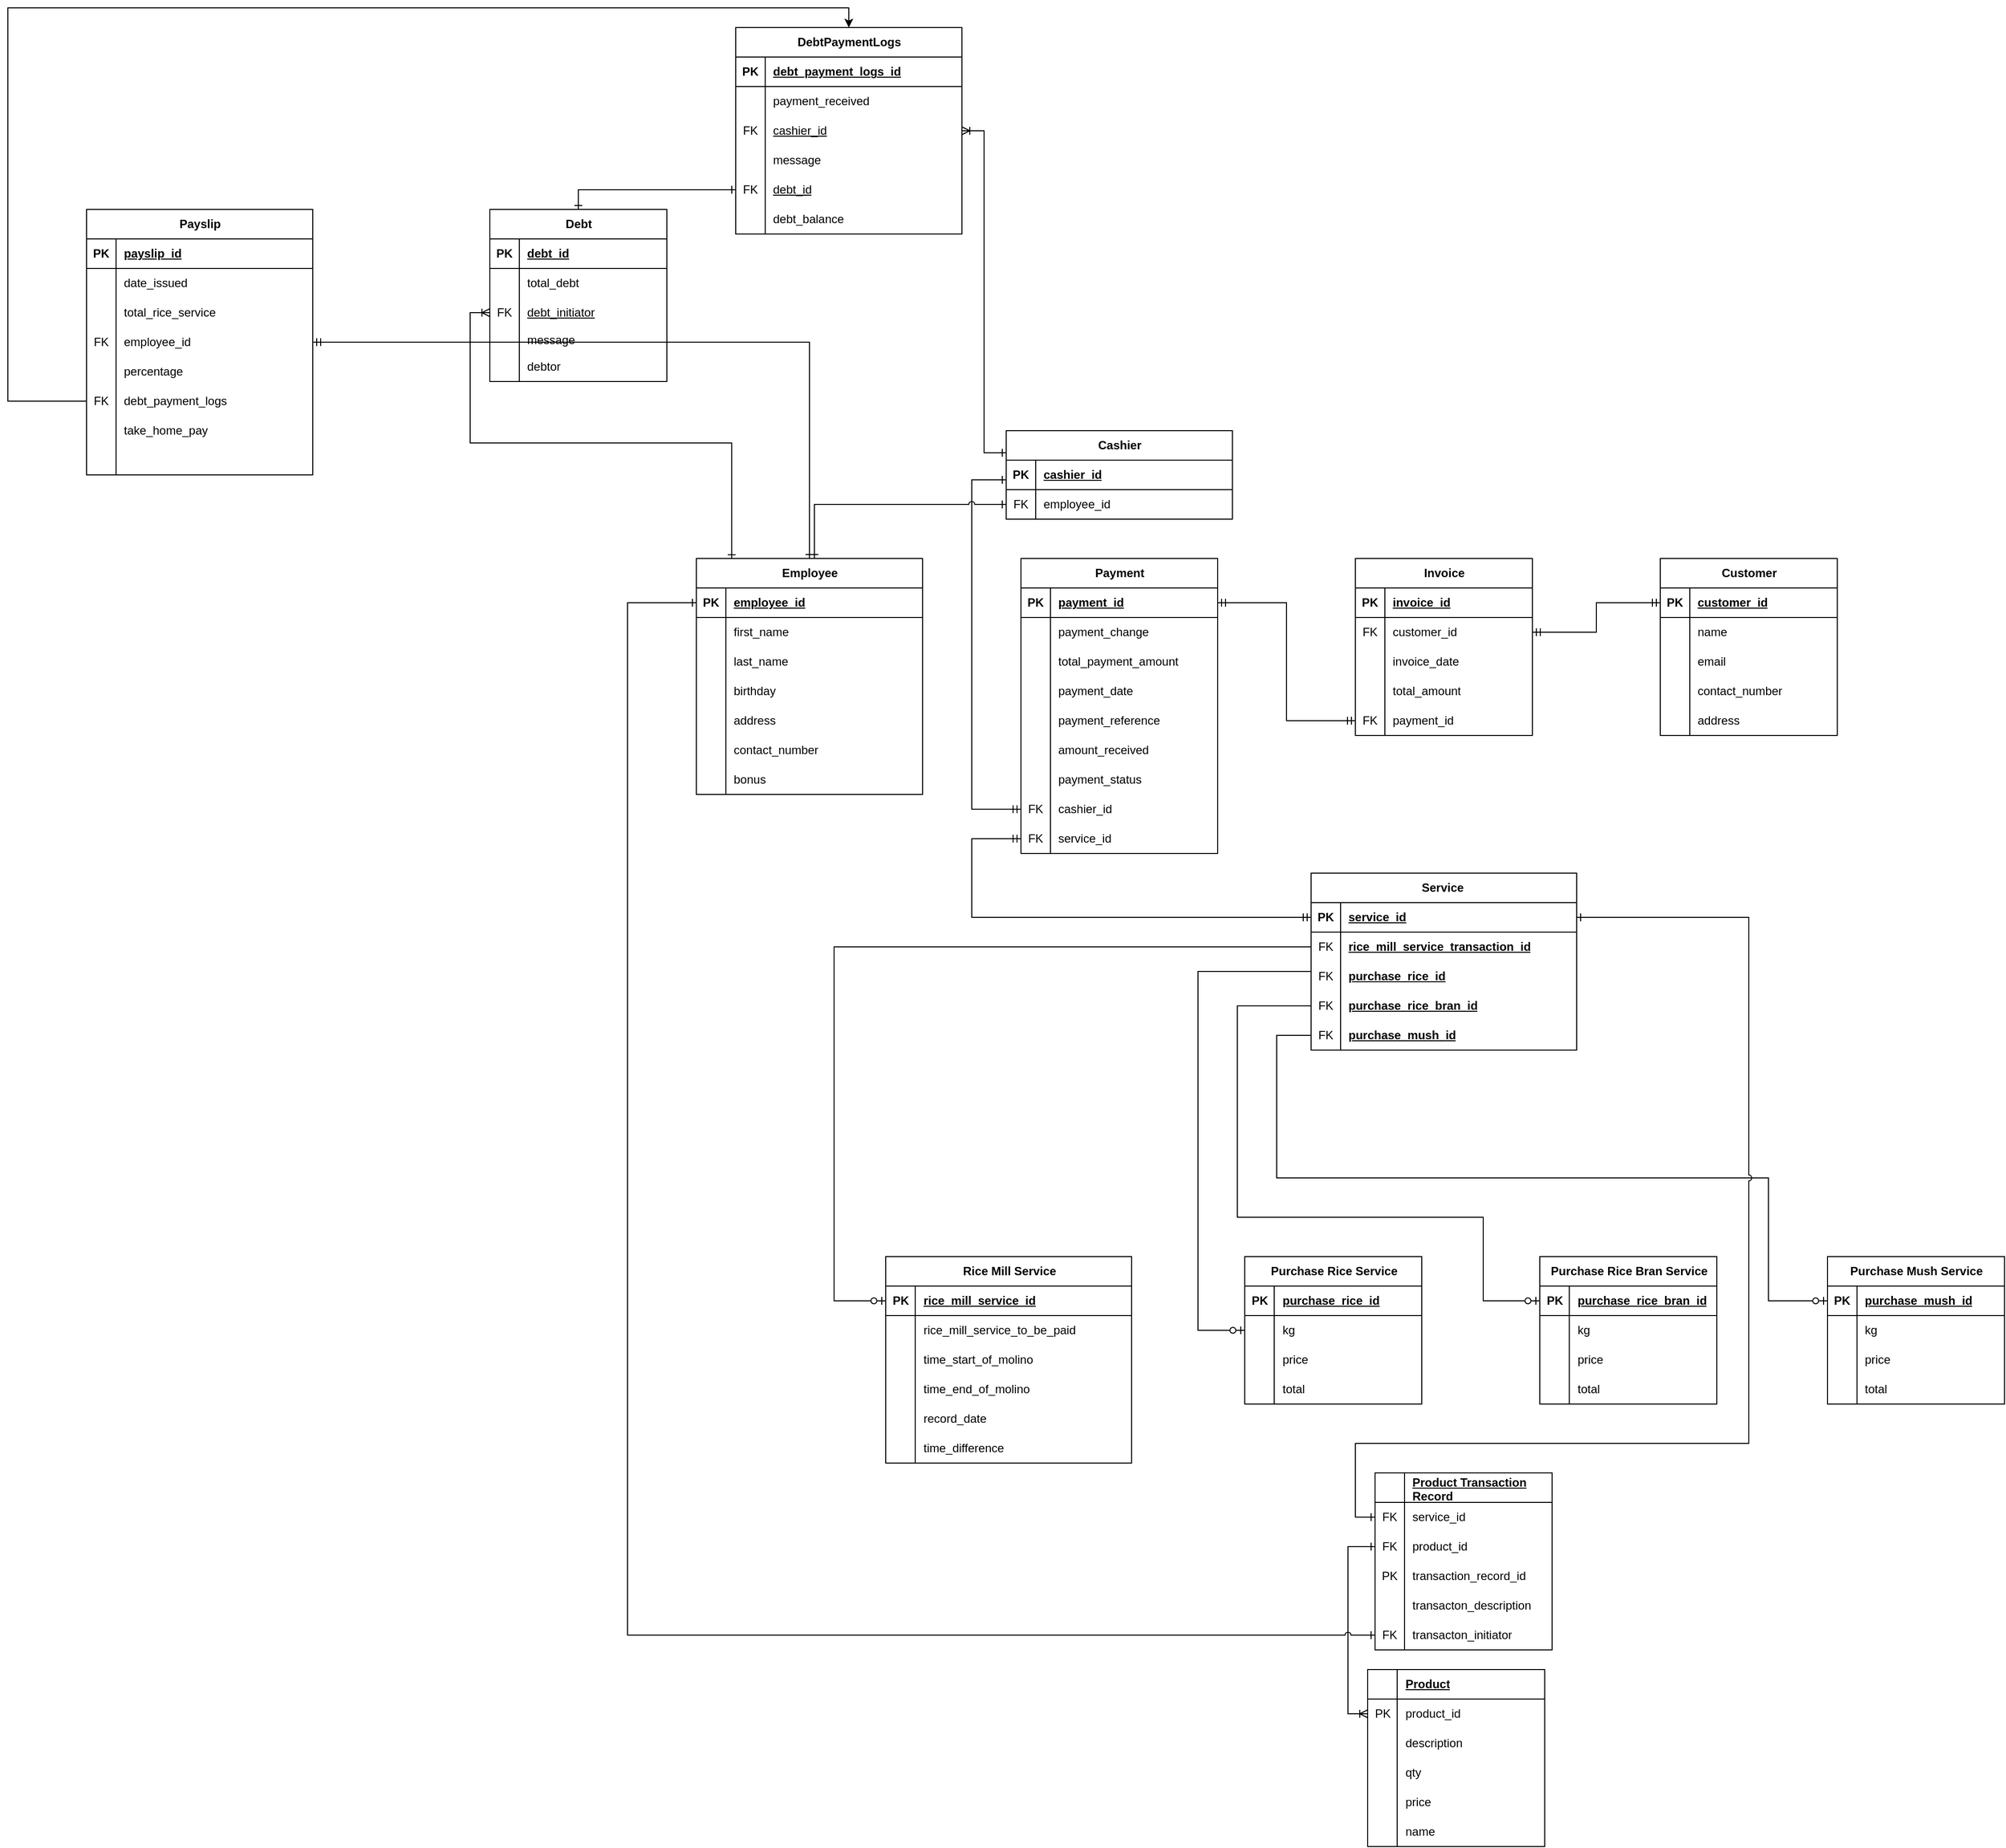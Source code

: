 <mxfile version="24.5.4" type="github" pages="2">
  <diagram name="ERD" id="uWC1VHkFlH6HzuXAA02s">
    <mxGraphModel dx="2018" dy="1862" grid="1" gridSize="10" guides="1" tooltips="1" connect="1" arrows="1" fold="1" page="1" pageScale="1" pageWidth="850" pageHeight="1100" math="0" shadow="0">
      <root>
        <mxCell id="0" />
        <mxCell id="1" parent="0" />
        <mxCell id="eVyTDvSniodVLfuOwCp5-48" value="Rice Mill Service" style="shape=table;startSize=30;container=1;collapsible=1;childLayout=tableLayout;fixedRows=1;rowLines=0;fontStyle=1;align=center;resizeLast=1;html=1;" parent="1" vertex="1">
          <mxGeometry x="452.5" y="1270" width="250" height="210" as="geometry" />
        </mxCell>
        <mxCell id="eVyTDvSniodVLfuOwCp5-49" value="" style="shape=tableRow;horizontal=0;startSize=0;swimlaneHead=0;swimlaneBody=0;fillColor=none;collapsible=0;dropTarget=0;points=[[0,0.5],[1,0.5]];portConstraint=eastwest;top=0;left=0;right=0;bottom=1;" parent="eVyTDvSniodVLfuOwCp5-48" vertex="1">
          <mxGeometry y="30" width="250" height="30" as="geometry" />
        </mxCell>
        <mxCell id="eVyTDvSniodVLfuOwCp5-50" value="PK" style="shape=partialRectangle;connectable=0;fillColor=none;top=0;left=0;bottom=0;right=0;fontStyle=1;overflow=hidden;whiteSpace=wrap;html=1;" parent="eVyTDvSniodVLfuOwCp5-49" vertex="1">
          <mxGeometry width="30" height="30" as="geometry">
            <mxRectangle width="30" height="30" as="alternateBounds" />
          </mxGeometry>
        </mxCell>
        <mxCell id="eVyTDvSniodVLfuOwCp5-51" value="rice_mill_service_id" style="shape=partialRectangle;connectable=0;fillColor=none;top=0;left=0;bottom=0;right=0;align=left;spacingLeft=6;fontStyle=5;overflow=hidden;whiteSpace=wrap;html=1;" parent="eVyTDvSniodVLfuOwCp5-49" vertex="1">
          <mxGeometry x="30" width="220" height="30" as="geometry">
            <mxRectangle width="220" height="30" as="alternateBounds" />
          </mxGeometry>
        </mxCell>
        <mxCell id="eVyTDvSniodVLfuOwCp5-76" value="" style="shape=tableRow;horizontal=0;startSize=0;swimlaneHead=0;swimlaneBody=0;fillColor=none;collapsible=0;dropTarget=0;points=[[0,0.5],[1,0.5]];portConstraint=eastwest;top=0;left=0;right=0;bottom=0;" parent="eVyTDvSniodVLfuOwCp5-48" vertex="1">
          <mxGeometry y="60" width="250" height="30" as="geometry" />
        </mxCell>
        <mxCell id="eVyTDvSniodVLfuOwCp5-77" value="" style="shape=partialRectangle;connectable=0;fillColor=none;top=0;left=0;bottom=0;right=0;editable=1;overflow=hidden;whiteSpace=wrap;html=1;" parent="eVyTDvSniodVLfuOwCp5-76" vertex="1">
          <mxGeometry width="30" height="30" as="geometry">
            <mxRectangle width="30" height="30" as="alternateBounds" />
          </mxGeometry>
        </mxCell>
        <mxCell id="eVyTDvSniodVLfuOwCp5-78" value="rice_mill_service_to_be_paid" style="shape=partialRectangle;connectable=0;fillColor=none;top=0;left=0;bottom=0;right=0;align=left;spacingLeft=6;overflow=hidden;whiteSpace=wrap;html=1;" parent="eVyTDvSniodVLfuOwCp5-76" vertex="1">
          <mxGeometry x="30" width="220" height="30" as="geometry">
            <mxRectangle width="220" height="30" as="alternateBounds" />
          </mxGeometry>
        </mxCell>
        <mxCell id="eVyTDvSniodVLfuOwCp5-55" value="" style="shape=tableRow;horizontal=0;startSize=0;swimlaneHead=0;swimlaneBody=0;fillColor=none;collapsible=0;dropTarget=0;points=[[0,0.5],[1,0.5]];portConstraint=eastwest;top=0;left=0;right=0;bottom=0;" parent="eVyTDvSniodVLfuOwCp5-48" vertex="1">
          <mxGeometry y="90" width="250" height="30" as="geometry" />
        </mxCell>
        <mxCell id="eVyTDvSniodVLfuOwCp5-56" value="" style="shape=partialRectangle;connectable=0;fillColor=none;top=0;left=0;bottom=0;right=0;editable=1;overflow=hidden;whiteSpace=wrap;html=1;" parent="eVyTDvSniodVLfuOwCp5-55" vertex="1">
          <mxGeometry width="30" height="30" as="geometry">
            <mxRectangle width="30" height="30" as="alternateBounds" />
          </mxGeometry>
        </mxCell>
        <mxCell id="eVyTDvSniodVLfuOwCp5-57" value="time_start_of_molino" style="shape=partialRectangle;connectable=0;fillColor=none;top=0;left=0;bottom=0;right=0;align=left;spacingLeft=6;overflow=hidden;whiteSpace=wrap;html=1;" parent="eVyTDvSniodVLfuOwCp5-55" vertex="1">
          <mxGeometry x="30" width="220" height="30" as="geometry">
            <mxRectangle width="220" height="30" as="alternateBounds" />
          </mxGeometry>
        </mxCell>
        <mxCell id="eVyTDvSniodVLfuOwCp5-58" value="" style="shape=tableRow;horizontal=0;startSize=0;swimlaneHead=0;swimlaneBody=0;fillColor=none;collapsible=0;dropTarget=0;points=[[0,0.5],[1,0.5]];portConstraint=eastwest;top=0;left=0;right=0;bottom=0;" parent="eVyTDvSniodVLfuOwCp5-48" vertex="1">
          <mxGeometry y="120" width="250" height="30" as="geometry" />
        </mxCell>
        <mxCell id="eVyTDvSniodVLfuOwCp5-59" value="" style="shape=partialRectangle;connectable=0;fillColor=none;top=0;left=0;bottom=0;right=0;editable=1;overflow=hidden;whiteSpace=wrap;html=1;" parent="eVyTDvSniodVLfuOwCp5-58" vertex="1">
          <mxGeometry width="30" height="30" as="geometry">
            <mxRectangle width="30" height="30" as="alternateBounds" />
          </mxGeometry>
        </mxCell>
        <mxCell id="eVyTDvSniodVLfuOwCp5-60" value="time_end_of_molino" style="shape=partialRectangle;connectable=0;fillColor=none;top=0;left=0;bottom=0;right=0;align=left;spacingLeft=6;overflow=hidden;whiteSpace=wrap;html=1;" parent="eVyTDvSniodVLfuOwCp5-58" vertex="1">
          <mxGeometry x="30" width="220" height="30" as="geometry">
            <mxRectangle width="220" height="30" as="alternateBounds" />
          </mxGeometry>
        </mxCell>
        <mxCell id="5kKZIiBocqvnpivu-nqb-57" value="" style="shape=tableRow;horizontal=0;startSize=0;swimlaneHead=0;swimlaneBody=0;fillColor=none;collapsible=0;dropTarget=0;points=[[0,0.5],[1,0.5]];portConstraint=eastwest;top=0;left=0;right=0;bottom=0;" parent="eVyTDvSniodVLfuOwCp5-48" vertex="1">
          <mxGeometry y="150" width="250" height="30" as="geometry" />
        </mxCell>
        <mxCell id="5kKZIiBocqvnpivu-nqb-58" value="" style="shape=partialRectangle;connectable=0;fillColor=none;top=0;left=0;bottom=0;right=0;editable=1;overflow=hidden;whiteSpace=wrap;html=1;" parent="5kKZIiBocqvnpivu-nqb-57" vertex="1">
          <mxGeometry width="30" height="30" as="geometry">
            <mxRectangle width="30" height="30" as="alternateBounds" />
          </mxGeometry>
        </mxCell>
        <mxCell id="5kKZIiBocqvnpivu-nqb-59" value="record_date" style="shape=partialRectangle;connectable=0;fillColor=none;top=0;left=0;bottom=0;right=0;align=left;spacingLeft=6;overflow=hidden;whiteSpace=wrap;html=1;" parent="5kKZIiBocqvnpivu-nqb-57" vertex="1">
          <mxGeometry x="30" width="220" height="30" as="geometry">
            <mxRectangle width="220" height="30" as="alternateBounds" />
          </mxGeometry>
        </mxCell>
        <mxCell id="RX0a1OLNIdpWCh8YeBkM-1" value="" style="shape=tableRow;horizontal=0;startSize=0;swimlaneHead=0;swimlaneBody=0;fillColor=none;collapsible=0;dropTarget=0;points=[[0,0.5],[1,0.5]];portConstraint=eastwest;top=0;left=0;right=0;bottom=0;" parent="eVyTDvSniodVLfuOwCp5-48" vertex="1">
          <mxGeometry y="180" width="250" height="30" as="geometry" />
        </mxCell>
        <mxCell id="RX0a1OLNIdpWCh8YeBkM-2" value="" style="shape=partialRectangle;connectable=0;fillColor=none;top=0;left=0;bottom=0;right=0;editable=1;overflow=hidden;whiteSpace=wrap;html=1;" parent="RX0a1OLNIdpWCh8YeBkM-1" vertex="1">
          <mxGeometry width="30" height="30" as="geometry">
            <mxRectangle width="30" height="30" as="alternateBounds" />
          </mxGeometry>
        </mxCell>
        <mxCell id="RX0a1OLNIdpWCh8YeBkM-3" value="time_difference" style="shape=partialRectangle;connectable=0;fillColor=none;top=0;left=0;bottom=0;right=0;align=left;spacingLeft=6;overflow=hidden;whiteSpace=wrap;html=1;" parent="RX0a1OLNIdpWCh8YeBkM-1" vertex="1">
          <mxGeometry x="30" width="220" height="30" as="geometry">
            <mxRectangle width="220" height="30" as="alternateBounds" />
          </mxGeometry>
        </mxCell>
        <mxCell id="eVyTDvSniodVLfuOwCp5-95" value="Payment" style="shape=table;startSize=30;container=1;collapsible=1;childLayout=tableLayout;fixedRows=1;rowLines=0;fontStyle=1;align=center;resizeLast=1;html=1;" parent="1" vertex="1">
          <mxGeometry x="590" y="560" width="200" height="300" as="geometry" />
        </mxCell>
        <mxCell id="eVyTDvSniodVLfuOwCp5-96" value="" style="shape=tableRow;horizontal=0;startSize=0;swimlaneHead=0;swimlaneBody=0;fillColor=none;collapsible=0;dropTarget=0;points=[[0,0.5],[1,0.5]];portConstraint=eastwest;top=0;left=0;right=0;bottom=1;" parent="eVyTDvSniodVLfuOwCp5-95" vertex="1">
          <mxGeometry y="30" width="200" height="30" as="geometry" />
        </mxCell>
        <mxCell id="eVyTDvSniodVLfuOwCp5-97" value="PK" style="shape=partialRectangle;connectable=0;fillColor=none;top=0;left=0;bottom=0;right=0;fontStyle=1;overflow=hidden;whiteSpace=wrap;html=1;" parent="eVyTDvSniodVLfuOwCp5-96" vertex="1">
          <mxGeometry width="30" height="30" as="geometry">
            <mxRectangle width="30" height="30" as="alternateBounds" />
          </mxGeometry>
        </mxCell>
        <mxCell id="eVyTDvSniodVLfuOwCp5-98" value="payment_id" style="shape=partialRectangle;connectable=0;fillColor=none;top=0;left=0;bottom=0;right=0;align=left;spacingLeft=6;fontStyle=5;overflow=hidden;whiteSpace=wrap;html=1;" parent="eVyTDvSniodVLfuOwCp5-96" vertex="1">
          <mxGeometry x="30" width="170" height="30" as="geometry">
            <mxRectangle width="170" height="30" as="alternateBounds" />
          </mxGeometry>
        </mxCell>
        <mxCell id="eVyTDvSniodVLfuOwCp5-102" value="" style="shape=tableRow;horizontal=0;startSize=0;swimlaneHead=0;swimlaneBody=0;fillColor=none;collapsible=0;dropTarget=0;points=[[0,0.5],[1,0.5]];portConstraint=eastwest;top=0;left=0;right=0;bottom=0;" parent="eVyTDvSniodVLfuOwCp5-95" vertex="1">
          <mxGeometry y="60" width="200" height="30" as="geometry" />
        </mxCell>
        <mxCell id="eVyTDvSniodVLfuOwCp5-103" value="" style="shape=partialRectangle;connectable=0;fillColor=none;top=0;left=0;bottom=0;right=0;editable=1;overflow=hidden;whiteSpace=wrap;html=1;" parent="eVyTDvSniodVLfuOwCp5-102" vertex="1">
          <mxGeometry width="30" height="30" as="geometry">
            <mxRectangle width="30" height="30" as="alternateBounds" />
          </mxGeometry>
        </mxCell>
        <mxCell id="eVyTDvSniodVLfuOwCp5-104" value="payment_change" style="shape=partialRectangle;connectable=0;fillColor=none;top=0;left=0;bottom=0;right=0;align=left;spacingLeft=6;overflow=hidden;whiteSpace=wrap;html=1;" parent="eVyTDvSniodVLfuOwCp5-102" vertex="1">
          <mxGeometry x="30" width="170" height="30" as="geometry">
            <mxRectangle width="170" height="30" as="alternateBounds" />
          </mxGeometry>
        </mxCell>
        <mxCell id="eVyTDvSniodVLfuOwCp5-105" value="" style="shape=tableRow;horizontal=0;startSize=0;swimlaneHead=0;swimlaneBody=0;fillColor=none;collapsible=0;dropTarget=0;points=[[0,0.5],[1,0.5]];portConstraint=eastwest;top=0;left=0;right=0;bottom=0;" parent="eVyTDvSniodVLfuOwCp5-95" vertex="1">
          <mxGeometry y="90" width="200" height="30" as="geometry" />
        </mxCell>
        <mxCell id="eVyTDvSniodVLfuOwCp5-106" value="" style="shape=partialRectangle;connectable=0;fillColor=none;top=0;left=0;bottom=0;right=0;editable=1;overflow=hidden;whiteSpace=wrap;html=1;" parent="eVyTDvSniodVLfuOwCp5-105" vertex="1">
          <mxGeometry width="30" height="30" as="geometry">
            <mxRectangle width="30" height="30" as="alternateBounds" />
          </mxGeometry>
        </mxCell>
        <mxCell id="eVyTDvSniodVLfuOwCp5-107" value="total_payment_amount" style="shape=partialRectangle;connectable=0;fillColor=none;top=0;left=0;bottom=0;right=0;align=left;spacingLeft=6;overflow=hidden;whiteSpace=wrap;html=1;" parent="eVyTDvSniodVLfuOwCp5-105" vertex="1">
          <mxGeometry x="30" width="170" height="30" as="geometry">
            <mxRectangle width="170" height="30" as="alternateBounds" />
          </mxGeometry>
        </mxCell>
        <mxCell id="eVyTDvSniodVLfuOwCp5-108" value="" style="shape=tableRow;horizontal=0;startSize=0;swimlaneHead=0;swimlaneBody=0;fillColor=none;collapsible=0;dropTarget=0;points=[[0,0.5],[1,0.5]];portConstraint=eastwest;top=0;left=0;right=0;bottom=0;" parent="eVyTDvSniodVLfuOwCp5-95" vertex="1">
          <mxGeometry y="120" width="200" height="30" as="geometry" />
        </mxCell>
        <mxCell id="eVyTDvSniodVLfuOwCp5-109" value="" style="shape=partialRectangle;connectable=0;fillColor=none;top=0;left=0;bottom=0;right=0;editable=1;overflow=hidden;whiteSpace=wrap;html=1;" parent="eVyTDvSniodVLfuOwCp5-108" vertex="1">
          <mxGeometry width="30" height="30" as="geometry">
            <mxRectangle width="30" height="30" as="alternateBounds" />
          </mxGeometry>
        </mxCell>
        <mxCell id="eVyTDvSniodVLfuOwCp5-110" value="payment_date" style="shape=partialRectangle;connectable=0;fillColor=none;top=0;left=0;bottom=0;right=0;align=left;spacingLeft=6;overflow=hidden;whiteSpace=wrap;html=1;" parent="eVyTDvSniodVLfuOwCp5-108" vertex="1">
          <mxGeometry x="30" width="170" height="30" as="geometry">
            <mxRectangle width="170" height="30" as="alternateBounds" />
          </mxGeometry>
        </mxCell>
        <mxCell id="eVyTDvSniodVLfuOwCp5-115" value="" style="shape=tableRow;horizontal=0;startSize=0;swimlaneHead=0;swimlaneBody=0;fillColor=none;collapsible=0;dropTarget=0;points=[[0,0.5],[1,0.5]];portConstraint=eastwest;top=0;left=0;right=0;bottom=0;" parent="eVyTDvSniodVLfuOwCp5-95" vertex="1">
          <mxGeometry y="150" width="200" height="30" as="geometry" />
        </mxCell>
        <mxCell id="eVyTDvSniodVLfuOwCp5-116" value="" style="shape=partialRectangle;connectable=0;fillColor=none;top=0;left=0;bottom=0;right=0;editable=1;overflow=hidden;whiteSpace=wrap;html=1;" parent="eVyTDvSniodVLfuOwCp5-115" vertex="1">
          <mxGeometry width="30" height="30" as="geometry">
            <mxRectangle width="30" height="30" as="alternateBounds" />
          </mxGeometry>
        </mxCell>
        <mxCell id="eVyTDvSniodVLfuOwCp5-117" value="payment_reference" style="shape=partialRectangle;connectable=0;fillColor=none;top=0;left=0;bottom=0;right=0;align=left;spacingLeft=6;overflow=hidden;whiteSpace=wrap;html=1;" parent="eVyTDvSniodVLfuOwCp5-115" vertex="1">
          <mxGeometry x="30" width="170" height="30" as="geometry">
            <mxRectangle width="170" height="30" as="alternateBounds" />
          </mxGeometry>
        </mxCell>
        <mxCell id="eVyTDvSniodVLfuOwCp5-118" value="" style="shape=tableRow;horizontal=0;startSize=0;swimlaneHead=0;swimlaneBody=0;fillColor=none;collapsible=0;dropTarget=0;points=[[0,0.5],[1,0.5]];portConstraint=eastwest;top=0;left=0;right=0;bottom=0;" parent="eVyTDvSniodVLfuOwCp5-95" vertex="1">
          <mxGeometry y="180" width="200" height="30" as="geometry" />
        </mxCell>
        <mxCell id="eVyTDvSniodVLfuOwCp5-119" value="" style="shape=partialRectangle;connectable=0;fillColor=none;top=0;left=0;bottom=0;right=0;editable=1;overflow=hidden;whiteSpace=wrap;html=1;" parent="eVyTDvSniodVLfuOwCp5-118" vertex="1">
          <mxGeometry width="30" height="30" as="geometry">
            <mxRectangle width="30" height="30" as="alternateBounds" />
          </mxGeometry>
        </mxCell>
        <mxCell id="eVyTDvSniodVLfuOwCp5-120" value="amount_received" style="shape=partialRectangle;connectable=0;fillColor=none;top=0;left=0;bottom=0;right=0;align=left;spacingLeft=6;overflow=hidden;whiteSpace=wrap;html=1;" parent="eVyTDvSniodVLfuOwCp5-118" vertex="1">
          <mxGeometry x="30" width="170" height="30" as="geometry">
            <mxRectangle width="170" height="30" as="alternateBounds" />
          </mxGeometry>
        </mxCell>
        <mxCell id="PAqFbC340umtLC70TykB-97" value="" style="shape=tableRow;horizontal=0;startSize=0;swimlaneHead=0;swimlaneBody=0;fillColor=none;collapsible=0;dropTarget=0;points=[[0,0.5],[1,0.5]];portConstraint=eastwest;top=0;left=0;right=0;bottom=0;" parent="eVyTDvSniodVLfuOwCp5-95" vertex="1">
          <mxGeometry y="210" width="200" height="30" as="geometry" />
        </mxCell>
        <mxCell id="PAqFbC340umtLC70TykB-98" value="" style="shape=partialRectangle;connectable=0;fillColor=none;top=0;left=0;bottom=0;right=0;editable=1;overflow=hidden;whiteSpace=wrap;html=1;" parent="PAqFbC340umtLC70TykB-97" vertex="1">
          <mxGeometry width="30" height="30" as="geometry">
            <mxRectangle width="30" height="30" as="alternateBounds" />
          </mxGeometry>
        </mxCell>
        <mxCell id="PAqFbC340umtLC70TykB-99" value="payment_status" style="shape=partialRectangle;connectable=0;fillColor=none;top=0;left=0;bottom=0;right=0;align=left;spacingLeft=6;overflow=hidden;whiteSpace=wrap;html=1;" parent="PAqFbC340umtLC70TykB-97" vertex="1">
          <mxGeometry x="30" width="170" height="30" as="geometry">
            <mxRectangle width="170" height="30" as="alternateBounds" />
          </mxGeometry>
        </mxCell>
        <mxCell id="PAqFbC340umtLC70TykB-208" value="" style="shape=tableRow;horizontal=0;startSize=0;swimlaneHead=0;swimlaneBody=0;fillColor=none;collapsible=0;dropTarget=0;points=[[0,0.5],[1,0.5]];portConstraint=eastwest;top=0;left=0;right=0;bottom=0;" parent="eVyTDvSniodVLfuOwCp5-95" vertex="1">
          <mxGeometry y="240" width="200" height="30" as="geometry" />
        </mxCell>
        <mxCell id="PAqFbC340umtLC70TykB-209" value="FK" style="shape=partialRectangle;connectable=0;fillColor=none;top=0;left=0;bottom=0;right=0;editable=1;overflow=hidden;whiteSpace=wrap;html=1;" parent="PAqFbC340umtLC70TykB-208" vertex="1">
          <mxGeometry width="30" height="30" as="geometry">
            <mxRectangle width="30" height="30" as="alternateBounds" />
          </mxGeometry>
        </mxCell>
        <mxCell id="PAqFbC340umtLC70TykB-210" value="cashier_id" style="shape=partialRectangle;connectable=0;fillColor=none;top=0;left=0;bottom=0;right=0;align=left;spacingLeft=6;overflow=hidden;whiteSpace=wrap;html=1;" parent="PAqFbC340umtLC70TykB-208" vertex="1">
          <mxGeometry x="30" width="170" height="30" as="geometry">
            <mxRectangle width="170" height="30" as="alternateBounds" />
          </mxGeometry>
        </mxCell>
        <mxCell id="RX0a1OLNIdpWCh8YeBkM-4" value="" style="shape=tableRow;horizontal=0;startSize=0;swimlaneHead=0;swimlaneBody=0;fillColor=none;collapsible=0;dropTarget=0;points=[[0,0.5],[1,0.5]];portConstraint=eastwest;top=0;left=0;right=0;bottom=0;" parent="eVyTDvSniodVLfuOwCp5-95" vertex="1">
          <mxGeometry y="270" width="200" height="30" as="geometry" />
        </mxCell>
        <mxCell id="RX0a1OLNIdpWCh8YeBkM-5" value="FK" style="shape=partialRectangle;connectable=0;fillColor=none;top=0;left=0;bottom=0;right=0;editable=1;overflow=hidden;whiteSpace=wrap;html=1;" parent="RX0a1OLNIdpWCh8YeBkM-4" vertex="1">
          <mxGeometry width="30" height="30" as="geometry">
            <mxRectangle width="30" height="30" as="alternateBounds" />
          </mxGeometry>
        </mxCell>
        <mxCell id="RX0a1OLNIdpWCh8YeBkM-6" value="service_id" style="shape=partialRectangle;connectable=0;fillColor=none;top=0;left=0;bottom=0;right=0;align=left;spacingLeft=6;overflow=hidden;whiteSpace=wrap;html=1;" parent="RX0a1OLNIdpWCh8YeBkM-4" vertex="1">
          <mxGeometry x="30" width="170" height="30" as="geometry">
            <mxRectangle width="170" height="30" as="alternateBounds" />
          </mxGeometry>
        </mxCell>
        <mxCell id="eVyTDvSniodVLfuOwCp5-138" value="Invoice" style="shape=table;startSize=30;container=1;collapsible=1;childLayout=tableLayout;fixedRows=1;rowLines=0;fontStyle=1;align=center;resizeLast=1;html=1;" parent="1" vertex="1">
          <mxGeometry x="930" y="560" width="180" height="180" as="geometry" />
        </mxCell>
        <mxCell id="eVyTDvSniodVLfuOwCp5-139" value="" style="shape=tableRow;horizontal=0;startSize=0;swimlaneHead=0;swimlaneBody=0;fillColor=none;collapsible=0;dropTarget=0;points=[[0,0.5],[1,0.5]];portConstraint=eastwest;top=0;left=0;right=0;bottom=1;" parent="eVyTDvSniodVLfuOwCp5-138" vertex="1">
          <mxGeometry y="30" width="180" height="30" as="geometry" />
        </mxCell>
        <mxCell id="eVyTDvSniodVLfuOwCp5-140" value="PK" style="shape=partialRectangle;connectable=0;fillColor=none;top=0;left=0;bottom=0;right=0;fontStyle=1;overflow=hidden;whiteSpace=wrap;html=1;" parent="eVyTDvSniodVLfuOwCp5-139" vertex="1">
          <mxGeometry width="30" height="30" as="geometry">
            <mxRectangle width="30" height="30" as="alternateBounds" />
          </mxGeometry>
        </mxCell>
        <mxCell id="eVyTDvSniodVLfuOwCp5-141" value="invoice_id" style="shape=partialRectangle;connectable=0;fillColor=none;top=0;left=0;bottom=0;right=0;align=left;spacingLeft=6;fontStyle=5;overflow=hidden;whiteSpace=wrap;html=1;" parent="eVyTDvSniodVLfuOwCp5-139" vertex="1">
          <mxGeometry x="30" width="150" height="30" as="geometry">
            <mxRectangle width="150" height="30" as="alternateBounds" />
          </mxGeometry>
        </mxCell>
        <mxCell id="eVyTDvSniodVLfuOwCp5-142" value="" style="shape=tableRow;horizontal=0;startSize=0;swimlaneHead=0;swimlaneBody=0;fillColor=none;collapsible=0;dropTarget=0;points=[[0,0.5],[1,0.5]];portConstraint=eastwest;top=0;left=0;right=0;bottom=0;" parent="eVyTDvSniodVLfuOwCp5-138" vertex="1">
          <mxGeometry y="60" width="180" height="30" as="geometry" />
        </mxCell>
        <mxCell id="eVyTDvSniodVLfuOwCp5-143" value="FK" style="shape=partialRectangle;connectable=0;fillColor=none;top=0;left=0;bottom=0;right=0;editable=1;overflow=hidden;whiteSpace=wrap;html=1;" parent="eVyTDvSniodVLfuOwCp5-142" vertex="1">
          <mxGeometry width="30" height="30" as="geometry">
            <mxRectangle width="30" height="30" as="alternateBounds" />
          </mxGeometry>
        </mxCell>
        <mxCell id="eVyTDvSniodVLfuOwCp5-144" value="customer_id" style="shape=partialRectangle;connectable=0;fillColor=none;top=0;left=0;bottom=0;right=0;align=left;spacingLeft=6;overflow=hidden;whiteSpace=wrap;html=1;" parent="eVyTDvSniodVLfuOwCp5-142" vertex="1">
          <mxGeometry x="30" width="150" height="30" as="geometry">
            <mxRectangle width="150" height="30" as="alternateBounds" />
          </mxGeometry>
        </mxCell>
        <mxCell id="eVyTDvSniodVLfuOwCp5-145" value="" style="shape=tableRow;horizontal=0;startSize=0;swimlaneHead=0;swimlaneBody=0;fillColor=none;collapsible=0;dropTarget=0;points=[[0,0.5],[1,0.5]];portConstraint=eastwest;top=0;left=0;right=0;bottom=0;" parent="eVyTDvSniodVLfuOwCp5-138" vertex="1">
          <mxGeometry y="90" width="180" height="30" as="geometry" />
        </mxCell>
        <mxCell id="eVyTDvSniodVLfuOwCp5-146" value="" style="shape=partialRectangle;connectable=0;fillColor=none;top=0;left=0;bottom=0;right=0;editable=1;overflow=hidden;whiteSpace=wrap;html=1;" parent="eVyTDvSniodVLfuOwCp5-145" vertex="1">
          <mxGeometry width="30" height="30" as="geometry">
            <mxRectangle width="30" height="30" as="alternateBounds" />
          </mxGeometry>
        </mxCell>
        <mxCell id="eVyTDvSniodVLfuOwCp5-147" value="invoice_date" style="shape=partialRectangle;connectable=0;fillColor=none;top=0;left=0;bottom=0;right=0;align=left;spacingLeft=6;overflow=hidden;whiteSpace=wrap;html=1;" parent="eVyTDvSniodVLfuOwCp5-145" vertex="1">
          <mxGeometry x="30" width="150" height="30" as="geometry">
            <mxRectangle width="150" height="30" as="alternateBounds" />
          </mxGeometry>
        </mxCell>
        <mxCell id="eVyTDvSniodVLfuOwCp5-148" value="" style="shape=tableRow;horizontal=0;startSize=0;swimlaneHead=0;swimlaneBody=0;fillColor=none;collapsible=0;dropTarget=0;points=[[0,0.5],[1,0.5]];portConstraint=eastwest;top=0;left=0;right=0;bottom=0;" parent="eVyTDvSniodVLfuOwCp5-138" vertex="1">
          <mxGeometry y="120" width="180" height="30" as="geometry" />
        </mxCell>
        <mxCell id="eVyTDvSniodVLfuOwCp5-149" value="" style="shape=partialRectangle;connectable=0;fillColor=none;top=0;left=0;bottom=0;right=0;editable=1;overflow=hidden;whiteSpace=wrap;html=1;" parent="eVyTDvSniodVLfuOwCp5-148" vertex="1">
          <mxGeometry width="30" height="30" as="geometry">
            <mxRectangle width="30" height="30" as="alternateBounds" />
          </mxGeometry>
        </mxCell>
        <mxCell id="eVyTDvSniodVLfuOwCp5-150" value="total_amount" style="shape=partialRectangle;connectable=0;fillColor=none;top=0;left=0;bottom=0;right=0;align=left;spacingLeft=6;overflow=hidden;whiteSpace=wrap;html=1;" parent="eVyTDvSniodVLfuOwCp5-148" vertex="1">
          <mxGeometry x="30" width="150" height="30" as="geometry">
            <mxRectangle width="150" height="30" as="alternateBounds" />
          </mxGeometry>
        </mxCell>
        <mxCell id="PAqFbC340umtLC70TykB-76" value="" style="shape=tableRow;horizontal=0;startSize=0;swimlaneHead=0;swimlaneBody=0;fillColor=none;collapsible=0;dropTarget=0;points=[[0,0.5],[1,0.5]];portConstraint=eastwest;top=0;left=0;right=0;bottom=0;" parent="eVyTDvSniodVLfuOwCp5-138" vertex="1">
          <mxGeometry y="150" width="180" height="30" as="geometry" />
        </mxCell>
        <mxCell id="PAqFbC340umtLC70TykB-77" value="FK" style="shape=partialRectangle;connectable=0;fillColor=none;top=0;left=0;bottom=0;right=0;editable=1;overflow=hidden;whiteSpace=wrap;html=1;" parent="PAqFbC340umtLC70TykB-76" vertex="1">
          <mxGeometry width="30" height="30" as="geometry">
            <mxRectangle width="30" height="30" as="alternateBounds" />
          </mxGeometry>
        </mxCell>
        <mxCell id="PAqFbC340umtLC70TykB-78" value="payment_id" style="shape=partialRectangle;connectable=0;fillColor=none;top=0;left=0;bottom=0;right=0;align=left;spacingLeft=6;overflow=hidden;whiteSpace=wrap;html=1;" parent="PAqFbC340umtLC70TykB-76" vertex="1">
          <mxGeometry x="30" width="150" height="30" as="geometry">
            <mxRectangle width="150" height="30" as="alternateBounds" />
          </mxGeometry>
        </mxCell>
        <mxCell id="eVyTDvSniodVLfuOwCp5-157" value="Customer" style="shape=table;startSize=30;container=1;collapsible=1;childLayout=tableLayout;fixedRows=1;rowLines=0;fontStyle=1;align=center;resizeLast=1;html=1;" parent="1" vertex="1">
          <mxGeometry x="1240" y="560" width="180" height="180" as="geometry" />
        </mxCell>
        <mxCell id="eVyTDvSniodVLfuOwCp5-158" value="" style="shape=tableRow;horizontal=0;startSize=0;swimlaneHead=0;swimlaneBody=0;fillColor=none;collapsible=0;dropTarget=0;points=[[0,0.5],[1,0.5]];portConstraint=eastwest;top=0;left=0;right=0;bottom=1;" parent="eVyTDvSniodVLfuOwCp5-157" vertex="1">
          <mxGeometry y="30" width="180" height="30" as="geometry" />
        </mxCell>
        <mxCell id="eVyTDvSniodVLfuOwCp5-159" value="PK" style="shape=partialRectangle;connectable=0;fillColor=none;top=0;left=0;bottom=0;right=0;fontStyle=1;overflow=hidden;whiteSpace=wrap;html=1;" parent="eVyTDvSniodVLfuOwCp5-158" vertex="1">
          <mxGeometry width="30" height="30" as="geometry">
            <mxRectangle width="30" height="30" as="alternateBounds" />
          </mxGeometry>
        </mxCell>
        <mxCell id="eVyTDvSniodVLfuOwCp5-160" value="customer_id" style="shape=partialRectangle;connectable=0;fillColor=none;top=0;left=0;bottom=0;right=0;align=left;spacingLeft=6;fontStyle=5;overflow=hidden;whiteSpace=wrap;html=1;" parent="eVyTDvSniodVLfuOwCp5-158" vertex="1">
          <mxGeometry x="30" width="150" height="30" as="geometry">
            <mxRectangle width="150" height="30" as="alternateBounds" />
          </mxGeometry>
        </mxCell>
        <mxCell id="eVyTDvSniodVLfuOwCp5-161" value="" style="shape=tableRow;horizontal=0;startSize=0;swimlaneHead=0;swimlaneBody=0;fillColor=none;collapsible=0;dropTarget=0;points=[[0,0.5],[1,0.5]];portConstraint=eastwest;top=0;left=0;right=0;bottom=0;" parent="eVyTDvSniodVLfuOwCp5-157" vertex="1">
          <mxGeometry y="60" width="180" height="30" as="geometry" />
        </mxCell>
        <mxCell id="eVyTDvSniodVLfuOwCp5-162" value="" style="shape=partialRectangle;connectable=0;fillColor=none;top=0;left=0;bottom=0;right=0;editable=1;overflow=hidden;whiteSpace=wrap;html=1;" parent="eVyTDvSniodVLfuOwCp5-161" vertex="1">
          <mxGeometry width="30" height="30" as="geometry">
            <mxRectangle width="30" height="30" as="alternateBounds" />
          </mxGeometry>
        </mxCell>
        <mxCell id="eVyTDvSniodVLfuOwCp5-163" value="name" style="shape=partialRectangle;connectable=0;fillColor=none;top=0;left=0;bottom=0;right=0;align=left;spacingLeft=6;overflow=hidden;whiteSpace=wrap;html=1;" parent="eVyTDvSniodVLfuOwCp5-161" vertex="1">
          <mxGeometry x="30" width="150" height="30" as="geometry">
            <mxRectangle width="150" height="30" as="alternateBounds" />
          </mxGeometry>
        </mxCell>
        <mxCell id="eVyTDvSniodVLfuOwCp5-164" value="" style="shape=tableRow;horizontal=0;startSize=0;swimlaneHead=0;swimlaneBody=0;fillColor=none;collapsible=0;dropTarget=0;points=[[0,0.5],[1,0.5]];portConstraint=eastwest;top=0;left=0;right=0;bottom=0;" parent="eVyTDvSniodVLfuOwCp5-157" vertex="1">
          <mxGeometry y="90" width="180" height="30" as="geometry" />
        </mxCell>
        <mxCell id="eVyTDvSniodVLfuOwCp5-165" value="" style="shape=partialRectangle;connectable=0;fillColor=none;top=0;left=0;bottom=0;right=0;editable=1;overflow=hidden;whiteSpace=wrap;html=1;" parent="eVyTDvSniodVLfuOwCp5-164" vertex="1">
          <mxGeometry width="30" height="30" as="geometry">
            <mxRectangle width="30" height="30" as="alternateBounds" />
          </mxGeometry>
        </mxCell>
        <mxCell id="eVyTDvSniodVLfuOwCp5-166" value="email" style="shape=partialRectangle;connectable=0;fillColor=none;top=0;left=0;bottom=0;right=0;align=left;spacingLeft=6;overflow=hidden;whiteSpace=wrap;html=1;" parent="eVyTDvSniodVLfuOwCp5-164" vertex="1">
          <mxGeometry x="30" width="150" height="30" as="geometry">
            <mxRectangle width="150" height="30" as="alternateBounds" />
          </mxGeometry>
        </mxCell>
        <mxCell id="eVyTDvSniodVLfuOwCp5-167" value="" style="shape=tableRow;horizontal=0;startSize=0;swimlaneHead=0;swimlaneBody=0;fillColor=none;collapsible=0;dropTarget=0;points=[[0,0.5],[1,0.5]];portConstraint=eastwest;top=0;left=0;right=0;bottom=0;" parent="eVyTDvSniodVLfuOwCp5-157" vertex="1">
          <mxGeometry y="120" width="180" height="30" as="geometry" />
        </mxCell>
        <mxCell id="eVyTDvSniodVLfuOwCp5-168" value="" style="shape=partialRectangle;connectable=0;fillColor=none;top=0;left=0;bottom=0;right=0;editable=1;overflow=hidden;whiteSpace=wrap;html=1;" parent="eVyTDvSniodVLfuOwCp5-167" vertex="1">
          <mxGeometry width="30" height="30" as="geometry">
            <mxRectangle width="30" height="30" as="alternateBounds" />
          </mxGeometry>
        </mxCell>
        <mxCell id="eVyTDvSniodVLfuOwCp5-169" value="contact_number" style="shape=partialRectangle;connectable=0;fillColor=none;top=0;left=0;bottom=0;right=0;align=left;spacingLeft=6;overflow=hidden;whiteSpace=wrap;html=1;" parent="eVyTDvSniodVLfuOwCp5-167" vertex="1">
          <mxGeometry x="30" width="150" height="30" as="geometry">
            <mxRectangle width="150" height="30" as="alternateBounds" />
          </mxGeometry>
        </mxCell>
        <mxCell id="eVyTDvSniodVLfuOwCp5-170" value="" style="shape=tableRow;horizontal=0;startSize=0;swimlaneHead=0;swimlaneBody=0;fillColor=none;collapsible=0;dropTarget=0;points=[[0,0.5],[1,0.5]];portConstraint=eastwest;top=0;left=0;right=0;bottom=0;" parent="eVyTDvSniodVLfuOwCp5-157" vertex="1">
          <mxGeometry y="150" width="180" height="30" as="geometry" />
        </mxCell>
        <mxCell id="eVyTDvSniodVLfuOwCp5-171" value="" style="shape=partialRectangle;connectable=0;fillColor=none;top=0;left=0;bottom=0;right=0;editable=1;overflow=hidden;whiteSpace=wrap;html=1;" parent="eVyTDvSniodVLfuOwCp5-170" vertex="1">
          <mxGeometry width="30" height="30" as="geometry">
            <mxRectangle width="30" height="30" as="alternateBounds" />
          </mxGeometry>
        </mxCell>
        <mxCell id="eVyTDvSniodVLfuOwCp5-172" value="address" style="shape=partialRectangle;connectable=0;fillColor=none;top=0;left=0;bottom=0;right=0;align=left;spacingLeft=6;overflow=hidden;whiteSpace=wrap;html=1;" parent="eVyTDvSniodVLfuOwCp5-170" vertex="1">
          <mxGeometry x="30" width="150" height="30" as="geometry">
            <mxRectangle width="150" height="30" as="alternateBounds" />
          </mxGeometry>
        </mxCell>
        <mxCell id="eVyTDvSniodVLfuOwCp5-195" value="Purchase Rice Service" style="shape=table;startSize=30;container=1;collapsible=1;childLayout=tableLayout;fixedRows=1;rowLines=0;fontStyle=1;align=center;resizeLast=1;html=1;" parent="1" vertex="1">
          <mxGeometry x="817.5" y="1270" width="180" height="150" as="geometry" />
        </mxCell>
        <mxCell id="eVyTDvSniodVLfuOwCp5-196" value="" style="shape=tableRow;horizontal=0;startSize=0;swimlaneHead=0;swimlaneBody=0;fillColor=none;collapsible=0;dropTarget=0;points=[[0,0.5],[1,0.5]];portConstraint=eastwest;top=0;left=0;right=0;bottom=1;" parent="eVyTDvSniodVLfuOwCp5-195" vertex="1">
          <mxGeometry y="30" width="180" height="30" as="geometry" />
        </mxCell>
        <mxCell id="eVyTDvSniodVLfuOwCp5-197" value="PK" style="shape=partialRectangle;connectable=0;fillColor=none;top=0;left=0;bottom=0;right=0;fontStyle=1;overflow=hidden;whiteSpace=wrap;html=1;" parent="eVyTDvSniodVLfuOwCp5-196" vertex="1">
          <mxGeometry width="30" height="30" as="geometry">
            <mxRectangle width="30" height="30" as="alternateBounds" />
          </mxGeometry>
        </mxCell>
        <mxCell id="eVyTDvSniodVLfuOwCp5-198" value="purchase_rice_id" style="shape=partialRectangle;connectable=0;fillColor=none;top=0;left=0;bottom=0;right=0;align=left;spacingLeft=6;fontStyle=5;overflow=hidden;whiteSpace=wrap;html=1;" parent="eVyTDvSniodVLfuOwCp5-196" vertex="1">
          <mxGeometry x="30" width="150" height="30" as="geometry">
            <mxRectangle width="150" height="30" as="alternateBounds" />
          </mxGeometry>
        </mxCell>
        <mxCell id="eVyTDvSniodVLfuOwCp5-199" value="" style="shape=tableRow;horizontal=0;startSize=0;swimlaneHead=0;swimlaneBody=0;fillColor=none;collapsible=0;dropTarget=0;points=[[0,0.5],[1,0.5]];portConstraint=eastwest;top=0;left=0;right=0;bottom=0;" parent="eVyTDvSniodVLfuOwCp5-195" vertex="1">
          <mxGeometry y="60" width="180" height="30" as="geometry" />
        </mxCell>
        <mxCell id="eVyTDvSniodVLfuOwCp5-200" value="" style="shape=partialRectangle;connectable=0;fillColor=none;top=0;left=0;bottom=0;right=0;editable=1;overflow=hidden;whiteSpace=wrap;html=1;" parent="eVyTDvSniodVLfuOwCp5-199" vertex="1">
          <mxGeometry width="30" height="30" as="geometry">
            <mxRectangle width="30" height="30" as="alternateBounds" />
          </mxGeometry>
        </mxCell>
        <mxCell id="eVyTDvSniodVLfuOwCp5-201" value="kg" style="shape=partialRectangle;connectable=0;fillColor=none;top=0;left=0;bottom=0;right=0;align=left;spacingLeft=6;overflow=hidden;whiteSpace=wrap;html=1;" parent="eVyTDvSniodVLfuOwCp5-199" vertex="1">
          <mxGeometry x="30" width="150" height="30" as="geometry">
            <mxRectangle width="150" height="30" as="alternateBounds" />
          </mxGeometry>
        </mxCell>
        <mxCell id="eVyTDvSniodVLfuOwCp5-202" value="" style="shape=tableRow;horizontal=0;startSize=0;swimlaneHead=0;swimlaneBody=0;fillColor=none;collapsible=0;dropTarget=0;points=[[0,0.5],[1,0.5]];portConstraint=eastwest;top=0;left=0;right=0;bottom=0;" parent="eVyTDvSniodVLfuOwCp5-195" vertex="1">
          <mxGeometry y="90" width="180" height="30" as="geometry" />
        </mxCell>
        <mxCell id="eVyTDvSniodVLfuOwCp5-203" value="" style="shape=partialRectangle;connectable=0;fillColor=none;top=0;left=0;bottom=0;right=0;editable=1;overflow=hidden;whiteSpace=wrap;html=1;" parent="eVyTDvSniodVLfuOwCp5-202" vertex="1">
          <mxGeometry width="30" height="30" as="geometry">
            <mxRectangle width="30" height="30" as="alternateBounds" />
          </mxGeometry>
        </mxCell>
        <mxCell id="eVyTDvSniodVLfuOwCp5-204" value="price" style="shape=partialRectangle;connectable=0;fillColor=none;top=0;left=0;bottom=0;right=0;align=left;spacingLeft=6;overflow=hidden;whiteSpace=wrap;html=1;" parent="eVyTDvSniodVLfuOwCp5-202" vertex="1">
          <mxGeometry x="30" width="150" height="30" as="geometry">
            <mxRectangle width="150" height="30" as="alternateBounds" />
          </mxGeometry>
        </mxCell>
        <mxCell id="RX0a1OLNIdpWCh8YeBkM-11" value="" style="shape=tableRow;horizontal=0;startSize=0;swimlaneHead=0;swimlaneBody=0;fillColor=none;collapsible=0;dropTarget=0;points=[[0,0.5],[1,0.5]];portConstraint=eastwest;top=0;left=0;right=0;bottom=0;" parent="eVyTDvSniodVLfuOwCp5-195" vertex="1">
          <mxGeometry y="120" width="180" height="30" as="geometry" />
        </mxCell>
        <mxCell id="RX0a1OLNIdpWCh8YeBkM-12" value="" style="shape=partialRectangle;connectable=0;fillColor=none;top=0;left=0;bottom=0;right=0;editable=1;overflow=hidden;whiteSpace=wrap;html=1;" parent="RX0a1OLNIdpWCh8YeBkM-11" vertex="1">
          <mxGeometry width="30" height="30" as="geometry">
            <mxRectangle width="30" height="30" as="alternateBounds" />
          </mxGeometry>
        </mxCell>
        <mxCell id="RX0a1OLNIdpWCh8YeBkM-13" value="total" style="shape=partialRectangle;connectable=0;fillColor=none;top=0;left=0;bottom=0;right=0;align=left;spacingLeft=6;overflow=hidden;whiteSpace=wrap;html=1;" parent="RX0a1OLNIdpWCh8YeBkM-11" vertex="1">
          <mxGeometry x="30" width="150" height="30" as="geometry">
            <mxRectangle width="150" height="30" as="alternateBounds" />
          </mxGeometry>
        </mxCell>
        <mxCell id="eVyTDvSniodVLfuOwCp5-208" value="Purchase Rice Bran Service" style="shape=table;startSize=30;container=1;collapsible=1;childLayout=tableLayout;fixedRows=1;rowLines=0;fontStyle=1;align=center;resizeLast=1;html=1;" parent="1" vertex="1">
          <mxGeometry x="1117.5" y="1270" width="180" height="150" as="geometry" />
        </mxCell>
        <mxCell id="eVyTDvSniodVLfuOwCp5-209" value="" style="shape=tableRow;horizontal=0;startSize=0;swimlaneHead=0;swimlaneBody=0;fillColor=none;collapsible=0;dropTarget=0;points=[[0,0.5],[1,0.5]];portConstraint=eastwest;top=0;left=0;right=0;bottom=1;" parent="eVyTDvSniodVLfuOwCp5-208" vertex="1">
          <mxGeometry y="30" width="180" height="30" as="geometry" />
        </mxCell>
        <mxCell id="eVyTDvSniodVLfuOwCp5-210" value="PK" style="shape=partialRectangle;connectable=0;fillColor=none;top=0;left=0;bottom=0;right=0;fontStyle=1;overflow=hidden;whiteSpace=wrap;html=1;" parent="eVyTDvSniodVLfuOwCp5-209" vertex="1">
          <mxGeometry width="30" height="30" as="geometry">
            <mxRectangle width="30" height="30" as="alternateBounds" />
          </mxGeometry>
        </mxCell>
        <mxCell id="eVyTDvSniodVLfuOwCp5-211" value="purchase_rice_bran_id" style="shape=partialRectangle;connectable=0;fillColor=none;top=0;left=0;bottom=0;right=0;align=left;spacingLeft=6;fontStyle=5;overflow=hidden;whiteSpace=wrap;html=1;" parent="eVyTDvSniodVLfuOwCp5-209" vertex="1">
          <mxGeometry x="30" width="150" height="30" as="geometry">
            <mxRectangle width="150" height="30" as="alternateBounds" />
          </mxGeometry>
        </mxCell>
        <mxCell id="eVyTDvSniodVLfuOwCp5-212" value="" style="shape=tableRow;horizontal=0;startSize=0;swimlaneHead=0;swimlaneBody=0;fillColor=none;collapsible=0;dropTarget=0;points=[[0,0.5],[1,0.5]];portConstraint=eastwest;top=0;left=0;right=0;bottom=0;" parent="eVyTDvSniodVLfuOwCp5-208" vertex="1">
          <mxGeometry y="60" width="180" height="30" as="geometry" />
        </mxCell>
        <mxCell id="eVyTDvSniodVLfuOwCp5-213" value="" style="shape=partialRectangle;connectable=0;fillColor=none;top=0;left=0;bottom=0;right=0;editable=1;overflow=hidden;whiteSpace=wrap;html=1;" parent="eVyTDvSniodVLfuOwCp5-212" vertex="1">
          <mxGeometry width="30" height="30" as="geometry">
            <mxRectangle width="30" height="30" as="alternateBounds" />
          </mxGeometry>
        </mxCell>
        <mxCell id="eVyTDvSniodVLfuOwCp5-214" value="kg" style="shape=partialRectangle;connectable=0;fillColor=none;top=0;left=0;bottom=0;right=0;align=left;spacingLeft=6;overflow=hidden;whiteSpace=wrap;html=1;" parent="eVyTDvSniodVLfuOwCp5-212" vertex="1">
          <mxGeometry x="30" width="150" height="30" as="geometry">
            <mxRectangle width="150" height="30" as="alternateBounds" />
          </mxGeometry>
        </mxCell>
        <mxCell id="5kKZIiBocqvnpivu-nqb-65" value="" style="shape=tableRow;horizontal=0;startSize=0;swimlaneHead=0;swimlaneBody=0;fillColor=none;collapsible=0;dropTarget=0;points=[[0,0.5],[1,0.5]];portConstraint=eastwest;top=0;left=0;right=0;bottom=0;" parent="eVyTDvSniodVLfuOwCp5-208" vertex="1">
          <mxGeometry y="90" width="180" height="30" as="geometry" />
        </mxCell>
        <mxCell id="5kKZIiBocqvnpivu-nqb-66" value="" style="shape=partialRectangle;connectable=0;fillColor=none;top=0;left=0;bottom=0;right=0;editable=1;overflow=hidden;whiteSpace=wrap;html=1;" parent="5kKZIiBocqvnpivu-nqb-65" vertex="1">
          <mxGeometry width="30" height="30" as="geometry">
            <mxRectangle width="30" height="30" as="alternateBounds" />
          </mxGeometry>
        </mxCell>
        <mxCell id="5kKZIiBocqvnpivu-nqb-67" value="price" style="shape=partialRectangle;connectable=0;fillColor=none;top=0;left=0;bottom=0;right=0;align=left;spacingLeft=6;overflow=hidden;whiteSpace=wrap;html=1;" parent="5kKZIiBocqvnpivu-nqb-65" vertex="1">
          <mxGeometry x="30" width="150" height="30" as="geometry">
            <mxRectangle width="150" height="30" as="alternateBounds" />
          </mxGeometry>
        </mxCell>
        <mxCell id="RX0a1OLNIdpWCh8YeBkM-14" value="" style="shape=tableRow;horizontal=0;startSize=0;swimlaneHead=0;swimlaneBody=0;fillColor=none;collapsible=0;dropTarget=0;points=[[0,0.5],[1,0.5]];portConstraint=eastwest;top=0;left=0;right=0;bottom=0;" parent="eVyTDvSniodVLfuOwCp5-208" vertex="1">
          <mxGeometry y="120" width="180" height="30" as="geometry" />
        </mxCell>
        <mxCell id="RX0a1OLNIdpWCh8YeBkM-15" value="" style="shape=partialRectangle;connectable=0;fillColor=none;top=0;left=0;bottom=0;right=0;editable=1;overflow=hidden;whiteSpace=wrap;html=1;" parent="RX0a1OLNIdpWCh8YeBkM-14" vertex="1">
          <mxGeometry width="30" height="30" as="geometry">
            <mxRectangle width="30" height="30" as="alternateBounds" />
          </mxGeometry>
        </mxCell>
        <mxCell id="RX0a1OLNIdpWCh8YeBkM-16" value="total" style="shape=partialRectangle;connectable=0;fillColor=none;top=0;left=0;bottom=0;right=0;align=left;spacingLeft=6;overflow=hidden;whiteSpace=wrap;html=1;" parent="RX0a1OLNIdpWCh8YeBkM-14" vertex="1">
          <mxGeometry x="30" width="150" height="30" as="geometry">
            <mxRectangle width="150" height="30" as="alternateBounds" />
          </mxGeometry>
        </mxCell>
        <mxCell id="eVyTDvSniodVLfuOwCp5-221" value="Purchase Mush Service" style="shape=table;startSize=30;container=1;collapsible=1;childLayout=tableLayout;fixedRows=1;rowLines=0;fontStyle=1;align=center;resizeLast=1;html=1;" parent="1" vertex="1">
          <mxGeometry x="1410" y="1270" width="180" height="150" as="geometry" />
        </mxCell>
        <mxCell id="eVyTDvSniodVLfuOwCp5-222" value="" style="shape=tableRow;horizontal=0;startSize=0;swimlaneHead=0;swimlaneBody=0;fillColor=none;collapsible=0;dropTarget=0;points=[[0,0.5],[1,0.5]];portConstraint=eastwest;top=0;left=0;right=0;bottom=1;" parent="eVyTDvSniodVLfuOwCp5-221" vertex="1">
          <mxGeometry y="30" width="180" height="30" as="geometry" />
        </mxCell>
        <mxCell id="eVyTDvSniodVLfuOwCp5-223" value="PK" style="shape=partialRectangle;connectable=0;fillColor=none;top=0;left=0;bottom=0;right=0;fontStyle=1;overflow=hidden;whiteSpace=wrap;html=1;" parent="eVyTDvSniodVLfuOwCp5-222" vertex="1">
          <mxGeometry width="30" height="30" as="geometry">
            <mxRectangle width="30" height="30" as="alternateBounds" />
          </mxGeometry>
        </mxCell>
        <mxCell id="eVyTDvSniodVLfuOwCp5-224" value="purchase_mush_id" style="shape=partialRectangle;connectable=0;fillColor=none;top=0;left=0;bottom=0;right=0;align=left;spacingLeft=6;fontStyle=5;overflow=hidden;whiteSpace=wrap;html=1;" parent="eVyTDvSniodVLfuOwCp5-222" vertex="1">
          <mxGeometry x="30" width="150" height="30" as="geometry">
            <mxRectangle width="150" height="30" as="alternateBounds" />
          </mxGeometry>
        </mxCell>
        <mxCell id="eVyTDvSniodVLfuOwCp5-225" value="" style="shape=tableRow;horizontal=0;startSize=0;swimlaneHead=0;swimlaneBody=0;fillColor=none;collapsible=0;dropTarget=0;points=[[0,0.5],[1,0.5]];portConstraint=eastwest;top=0;left=0;right=0;bottom=0;" parent="eVyTDvSniodVLfuOwCp5-221" vertex="1">
          <mxGeometry y="60" width="180" height="30" as="geometry" />
        </mxCell>
        <mxCell id="eVyTDvSniodVLfuOwCp5-226" value="" style="shape=partialRectangle;connectable=0;fillColor=none;top=0;left=0;bottom=0;right=0;editable=1;overflow=hidden;whiteSpace=wrap;html=1;" parent="eVyTDvSniodVLfuOwCp5-225" vertex="1">
          <mxGeometry width="30" height="30" as="geometry">
            <mxRectangle width="30" height="30" as="alternateBounds" />
          </mxGeometry>
        </mxCell>
        <mxCell id="eVyTDvSniodVLfuOwCp5-227" value="kg" style="shape=partialRectangle;connectable=0;fillColor=none;top=0;left=0;bottom=0;right=0;align=left;spacingLeft=6;overflow=hidden;whiteSpace=wrap;html=1;" parent="eVyTDvSniodVLfuOwCp5-225" vertex="1">
          <mxGeometry x="30" width="150" height="30" as="geometry">
            <mxRectangle width="150" height="30" as="alternateBounds" />
          </mxGeometry>
        </mxCell>
        <mxCell id="5kKZIiBocqvnpivu-nqb-62" value="" style="shape=tableRow;horizontal=0;startSize=0;swimlaneHead=0;swimlaneBody=0;fillColor=none;collapsible=0;dropTarget=0;points=[[0,0.5],[1,0.5]];portConstraint=eastwest;top=0;left=0;right=0;bottom=0;" parent="eVyTDvSniodVLfuOwCp5-221" vertex="1">
          <mxGeometry y="90" width="180" height="30" as="geometry" />
        </mxCell>
        <mxCell id="5kKZIiBocqvnpivu-nqb-63" value="" style="shape=partialRectangle;connectable=0;fillColor=none;top=0;left=0;bottom=0;right=0;editable=1;overflow=hidden;whiteSpace=wrap;html=1;" parent="5kKZIiBocqvnpivu-nqb-62" vertex="1">
          <mxGeometry width="30" height="30" as="geometry">
            <mxRectangle width="30" height="30" as="alternateBounds" />
          </mxGeometry>
        </mxCell>
        <mxCell id="5kKZIiBocqvnpivu-nqb-64" value="price" style="shape=partialRectangle;connectable=0;fillColor=none;top=0;left=0;bottom=0;right=0;align=left;spacingLeft=6;overflow=hidden;whiteSpace=wrap;html=1;" parent="5kKZIiBocqvnpivu-nqb-62" vertex="1">
          <mxGeometry x="30" width="150" height="30" as="geometry">
            <mxRectangle width="150" height="30" as="alternateBounds" />
          </mxGeometry>
        </mxCell>
        <mxCell id="RX0a1OLNIdpWCh8YeBkM-17" value="" style="shape=tableRow;horizontal=0;startSize=0;swimlaneHead=0;swimlaneBody=0;fillColor=none;collapsible=0;dropTarget=0;points=[[0,0.5],[1,0.5]];portConstraint=eastwest;top=0;left=0;right=0;bottom=0;" parent="eVyTDvSniodVLfuOwCp5-221" vertex="1">
          <mxGeometry y="120" width="180" height="30" as="geometry" />
        </mxCell>
        <mxCell id="RX0a1OLNIdpWCh8YeBkM-18" value="" style="shape=partialRectangle;connectable=0;fillColor=none;top=0;left=0;bottom=0;right=0;editable=1;overflow=hidden;whiteSpace=wrap;html=1;" parent="RX0a1OLNIdpWCh8YeBkM-17" vertex="1">
          <mxGeometry width="30" height="30" as="geometry">
            <mxRectangle width="30" height="30" as="alternateBounds" />
          </mxGeometry>
        </mxCell>
        <mxCell id="RX0a1OLNIdpWCh8YeBkM-19" value="total" style="shape=partialRectangle;connectable=0;fillColor=none;top=0;left=0;bottom=0;right=0;align=left;spacingLeft=6;overflow=hidden;whiteSpace=wrap;html=1;" parent="RX0a1OLNIdpWCh8YeBkM-17" vertex="1">
          <mxGeometry x="30" width="150" height="30" as="geometry">
            <mxRectangle width="150" height="30" as="alternateBounds" />
          </mxGeometry>
        </mxCell>
        <mxCell id="PAqFbC340umtLC70TykB-34" value="Service&amp;nbsp;" style="shape=table;startSize=30;container=1;collapsible=1;childLayout=tableLayout;fixedRows=1;rowLines=0;fontStyle=1;align=center;resizeLast=1;html=1;" parent="1" vertex="1">
          <mxGeometry x="885" y="880" width="270" height="180" as="geometry" />
        </mxCell>
        <mxCell id="PAqFbC340umtLC70TykB-35" value="" style="shape=tableRow;horizontal=0;startSize=0;swimlaneHead=0;swimlaneBody=0;fillColor=none;collapsible=0;dropTarget=0;points=[[0,0.5],[1,0.5]];portConstraint=eastwest;top=0;left=0;right=0;bottom=1;" parent="PAqFbC340umtLC70TykB-34" vertex="1">
          <mxGeometry y="30" width="270" height="30" as="geometry" />
        </mxCell>
        <mxCell id="PAqFbC340umtLC70TykB-36" value="PK" style="shape=partialRectangle;connectable=0;fillColor=none;top=0;left=0;bottom=0;right=0;fontStyle=1;overflow=hidden;whiteSpace=wrap;html=1;" parent="PAqFbC340umtLC70TykB-35" vertex="1">
          <mxGeometry width="30" height="30" as="geometry">
            <mxRectangle width="30" height="30" as="alternateBounds" />
          </mxGeometry>
        </mxCell>
        <mxCell id="PAqFbC340umtLC70TykB-37" value="service_id" style="shape=partialRectangle;connectable=0;fillColor=none;top=0;left=0;bottom=0;right=0;align=left;spacingLeft=6;fontStyle=5;overflow=hidden;whiteSpace=wrap;html=1;" parent="PAqFbC340umtLC70TykB-35" vertex="1">
          <mxGeometry x="30" width="240" height="30" as="geometry">
            <mxRectangle width="240" height="30" as="alternateBounds" />
          </mxGeometry>
        </mxCell>
        <mxCell id="PAqFbC340umtLC70TykB-53" value="" style="shape=tableRow;horizontal=0;startSize=0;swimlaneHead=0;swimlaneBody=0;fillColor=none;collapsible=0;dropTarget=0;points=[[0,0.5],[1,0.5]];portConstraint=eastwest;top=0;left=0;right=0;bottom=0;" parent="PAqFbC340umtLC70TykB-34" vertex="1">
          <mxGeometry y="60" width="270" height="30" as="geometry" />
        </mxCell>
        <mxCell id="PAqFbC340umtLC70TykB-54" value="FK" style="shape=partialRectangle;connectable=0;fillColor=none;top=0;left=0;bottom=0;right=0;editable=1;overflow=hidden;whiteSpace=wrap;html=1;" parent="PAqFbC340umtLC70TykB-53" vertex="1">
          <mxGeometry width="30" height="30" as="geometry">
            <mxRectangle width="30" height="30" as="alternateBounds" />
          </mxGeometry>
        </mxCell>
        <mxCell id="PAqFbC340umtLC70TykB-55" value="&lt;span style=&quot;font-weight: 700; text-decoration-line: underline;&quot;&gt;rice_mill_service_transaction_id&lt;/span&gt;" style="shape=partialRectangle;connectable=0;fillColor=none;top=0;left=0;bottom=0;right=0;align=left;spacingLeft=6;overflow=hidden;whiteSpace=wrap;html=1;" parent="PAqFbC340umtLC70TykB-53" vertex="1">
          <mxGeometry x="30" width="240" height="30" as="geometry">
            <mxRectangle width="240" height="30" as="alternateBounds" />
          </mxGeometry>
        </mxCell>
        <mxCell id="PAqFbC340umtLC70TykB-56" value="" style="shape=tableRow;horizontal=0;startSize=0;swimlaneHead=0;swimlaneBody=0;fillColor=none;collapsible=0;dropTarget=0;points=[[0,0.5],[1,0.5]];portConstraint=eastwest;top=0;left=0;right=0;bottom=0;" parent="PAqFbC340umtLC70TykB-34" vertex="1">
          <mxGeometry y="90" width="270" height="30" as="geometry" />
        </mxCell>
        <mxCell id="PAqFbC340umtLC70TykB-57" value="FK" style="shape=partialRectangle;connectable=0;fillColor=none;top=0;left=0;bottom=0;right=0;editable=1;overflow=hidden;whiteSpace=wrap;html=1;" parent="PAqFbC340umtLC70TykB-56" vertex="1">
          <mxGeometry width="30" height="30" as="geometry">
            <mxRectangle width="30" height="30" as="alternateBounds" />
          </mxGeometry>
        </mxCell>
        <mxCell id="PAqFbC340umtLC70TykB-58" value="&lt;span style=&quot;font-weight: 700; text-decoration-line: underline;&quot;&gt;purchase_rice_id&lt;/span&gt;" style="shape=partialRectangle;connectable=0;fillColor=none;top=0;left=0;bottom=0;right=0;align=left;spacingLeft=6;overflow=hidden;whiteSpace=wrap;html=1;" parent="PAqFbC340umtLC70TykB-56" vertex="1">
          <mxGeometry x="30" width="240" height="30" as="geometry">
            <mxRectangle width="240" height="30" as="alternateBounds" />
          </mxGeometry>
        </mxCell>
        <mxCell id="PAqFbC340umtLC70TykB-71" value="" style="shape=tableRow;horizontal=0;startSize=0;swimlaneHead=0;swimlaneBody=0;fillColor=none;collapsible=0;dropTarget=0;points=[[0,0.5],[1,0.5]];portConstraint=eastwest;top=0;left=0;right=0;bottom=0;" parent="PAqFbC340umtLC70TykB-34" vertex="1">
          <mxGeometry y="120" width="270" height="30" as="geometry" />
        </mxCell>
        <mxCell id="PAqFbC340umtLC70TykB-72" value="FK" style="shape=partialRectangle;connectable=0;fillColor=none;top=0;left=0;bottom=0;right=0;editable=1;overflow=hidden;whiteSpace=wrap;html=1;" parent="PAqFbC340umtLC70TykB-71" vertex="1">
          <mxGeometry width="30" height="30" as="geometry">
            <mxRectangle width="30" height="30" as="alternateBounds" />
          </mxGeometry>
        </mxCell>
        <mxCell id="PAqFbC340umtLC70TykB-73" value="&lt;span style=&quot;font-weight: 700; text-decoration-line: underline;&quot;&gt;purchase_rice_bran_id&lt;/span&gt;" style="shape=partialRectangle;connectable=0;fillColor=none;top=0;left=0;bottom=0;right=0;align=left;spacingLeft=6;overflow=hidden;whiteSpace=wrap;html=1;" parent="PAqFbC340umtLC70TykB-71" vertex="1">
          <mxGeometry x="30" width="240" height="30" as="geometry">
            <mxRectangle width="240" height="30" as="alternateBounds" />
          </mxGeometry>
        </mxCell>
        <mxCell id="PAqFbC340umtLC70TykB-62" value="" style="shape=tableRow;horizontal=0;startSize=0;swimlaneHead=0;swimlaneBody=0;fillColor=none;collapsible=0;dropTarget=0;points=[[0,0.5],[1,0.5]];portConstraint=eastwest;top=0;left=0;right=0;bottom=0;" parent="PAqFbC340umtLC70TykB-34" vertex="1">
          <mxGeometry y="150" width="270" height="30" as="geometry" />
        </mxCell>
        <mxCell id="PAqFbC340umtLC70TykB-63" value="FK" style="shape=partialRectangle;connectable=0;fillColor=none;top=0;left=0;bottom=0;right=0;editable=1;overflow=hidden;whiteSpace=wrap;html=1;" parent="PAqFbC340umtLC70TykB-62" vertex="1">
          <mxGeometry width="30" height="30" as="geometry">
            <mxRectangle width="30" height="30" as="alternateBounds" />
          </mxGeometry>
        </mxCell>
        <mxCell id="PAqFbC340umtLC70TykB-64" value="&lt;span style=&quot;font-weight: 700; text-decoration-line: underline;&quot;&gt;purchase_mush_id&lt;/span&gt;" style="shape=partialRectangle;connectable=0;fillColor=none;top=0;left=0;bottom=0;right=0;align=left;spacingLeft=6;overflow=hidden;whiteSpace=wrap;html=1;" parent="PAqFbC340umtLC70TykB-62" vertex="1">
          <mxGeometry x="30" width="240" height="30" as="geometry">
            <mxRectangle width="240" height="30" as="alternateBounds" />
          </mxGeometry>
        </mxCell>
        <mxCell id="PAqFbC340umtLC70TykB-67" value="" style="edgeStyle=orthogonalEdgeStyle;fontSize=12;html=1;endArrow=ERzeroToOne;rounded=0;exitX=0;exitY=0.5;exitDx=0;exitDy=0;endFill=0;" parent="1" source="PAqFbC340umtLC70TykB-71" target="eVyTDvSniodVLfuOwCp5-209" edge="1">
          <mxGeometry width="100" height="100" relative="1" as="geometry">
            <mxPoint x="990" y="1130" as="sourcePoint" />
            <mxPoint x="918" y="1280" as="targetPoint" />
            <Array as="points">
              <mxPoint x="810" y="1015" />
              <mxPoint x="810" y="1230" />
              <mxPoint x="1060" y="1230" />
              <mxPoint x="1060" y="1315" />
            </Array>
          </mxGeometry>
        </mxCell>
        <mxCell id="PAqFbC340umtLC70TykB-68" value="" style="edgeStyle=orthogonalEdgeStyle;fontSize=12;html=1;endArrow=ERzeroToOne;rounded=0;endFill=0;exitX=0;exitY=0.5;exitDx=0;exitDy=0;" parent="1" source="PAqFbC340umtLC70TykB-62" target="eVyTDvSniodVLfuOwCp5-222" edge="1">
          <mxGeometry width="100" height="100" relative="1" as="geometry">
            <mxPoint x="1100" y="1130" as="sourcePoint" />
            <mxPoint x="1210" y="1280" as="targetPoint" />
            <Array as="points">
              <mxPoint x="850" y="1045" />
              <mxPoint x="850" y="1190" />
              <mxPoint x="1350" y="1190" />
              <mxPoint x="1350" y="1315" />
            </Array>
          </mxGeometry>
        </mxCell>
        <mxCell id="PAqFbC340umtLC70TykB-69" value="" style="fontSize=12;html=1;endArrow=ERmandOne;startArrow=ERmandOne;rounded=0;edgeStyle=orthogonalEdgeStyle;jumpStyle=arc;" parent="1" source="PAqFbC340umtLC70TykB-35" target="RX0a1OLNIdpWCh8YeBkM-4" edge="1">
          <mxGeometry width="100" height="100" relative="1" as="geometry">
            <mxPoint x="910" y="900" as="sourcePoint" />
            <mxPoint x="630" y="900" as="targetPoint" />
            <Array as="points">
              <mxPoint x="540" y="925" />
              <mxPoint x="540" y="845" />
            </Array>
          </mxGeometry>
        </mxCell>
        <mxCell id="PAqFbC340umtLC70TykB-75" value="" style="edgeStyle=orthogonalEdgeStyle;fontSize=12;html=1;endArrow=ERzeroToOne;rounded=0;jumpStyle=arc;exitX=0;exitY=0.5;exitDx=0;exitDy=0;endFill=0;" parent="1" source="PAqFbC340umtLC70TykB-56" target="eVyTDvSniodVLfuOwCp5-195" edge="1">
          <mxGeometry width="100" height="100" relative="1" as="geometry">
            <mxPoint x="895" y="1085" as="sourcePoint" />
            <mxPoint x="588" y="1280" as="targetPoint" />
            <Array as="points">
              <mxPoint x="885" y="980" />
              <mxPoint x="770" y="980" />
              <mxPoint x="770" y="1345" />
            </Array>
          </mxGeometry>
        </mxCell>
        <mxCell id="PAqFbC340umtLC70TykB-80" value="" style="fontSize=12;html=1;endArrow=ERmandOne;startArrow=ERmandOne;rounded=0;edgeStyle=orthogonalEdgeStyle;jumpStyle=arc;exitX=0;exitY=0.5;exitDx=0;exitDy=0;" parent="1" source="PAqFbC340umtLC70TykB-76" target="eVyTDvSniodVLfuOwCp5-96" edge="1">
          <mxGeometry width="100" height="100" relative="1" as="geometry">
            <mxPoint x="1030" y="890" as="sourcePoint" />
            <mxPoint x="1030" y="780" as="targetPoint" />
            <Array as="points">
              <mxPoint x="860" y="725" />
              <mxPoint x="860" y="605" />
            </Array>
          </mxGeometry>
        </mxCell>
        <mxCell id="PAqFbC340umtLC70TykB-83" value="" style="fontSize=12;html=1;endArrow=ERmandOne;startArrow=ERmandOne;rounded=0;edgeStyle=orthogonalEdgeStyle;" parent="1" source="eVyTDvSniodVLfuOwCp5-158" target="eVyTDvSniodVLfuOwCp5-142" edge="1">
          <mxGeometry width="100" height="100" relative="1" as="geometry">
            <mxPoint x="940" y="765" as="sourcePoint" />
            <mxPoint x="800" y="615" as="targetPoint" />
            <Array as="points" />
          </mxGeometry>
        </mxCell>
        <mxCell id="PAqFbC340umtLC70TykB-100" value="Employee" style="shape=table;startSize=30;container=1;collapsible=1;childLayout=tableLayout;fixedRows=1;rowLines=0;fontStyle=1;align=center;resizeLast=1;html=1;" parent="1" vertex="1">
          <mxGeometry x="260" y="560" width="230" height="240" as="geometry" />
        </mxCell>
        <mxCell id="PAqFbC340umtLC70TykB-101" value="" style="shape=tableRow;horizontal=0;startSize=0;swimlaneHead=0;swimlaneBody=0;fillColor=none;collapsible=0;dropTarget=0;points=[[0,0.5],[1,0.5]];portConstraint=eastwest;top=0;left=0;right=0;bottom=1;" parent="PAqFbC340umtLC70TykB-100" vertex="1">
          <mxGeometry y="30" width="230" height="30" as="geometry" />
        </mxCell>
        <mxCell id="PAqFbC340umtLC70TykB-102" value="PK" style="shape=partialRectangle;connectable=0;fillColor=none;top=0;left=0;bottom=0;right=0;fontStyle=1;overflow=hidden;whiteSpace=wrap;html=1;" parent="PAqFbC340umtLC70TykB-101" vertex="1">
          <mxGeometry width="30" height="30" as="geometry">
            <mxRectangle width="30" height="30" as="alternateBounds" />
          </mxGeometry>
        </mxCell>
        <mxCell id="PAqFbC340umtLC70TykB-103" value="employee_id" style="shape=partialRectangle;connectable=0;fillColor=none;top=0;left=0;bottom=0;right=0;align=left;spacingLeft=6;fontStyle=5;overflow=hidden;whiteSpace=wrap;html=1;" parent="PAqFbC340umtLC70TykB-101" vertex="1">
          <mxGeometry x="30" width="200" height="30" as="geometry">
            <mxRectangle width="200" height="30" as="alternateBounds" />
          </mxGeometry>
        </mxCell>
        <mxCell id="PAqFbC340umtLC70TykB-104" value="" style="shape=tableRow;horizontal=0;startSize=0;swimlaneHead=0;swimlaneBody=0;fillColor=none;collapsible=0;dropTarget=0;points=[[0,0.5],[1,0.5]];portConstraint=eastwest;top=0;left=0;right=0;bottom=0;" parent="PAqFbC340umtLC70TykB-100" vertex="1">
          <mxGeometry y="60" width="230" height="30" as="geometry" />
        </mxCell>
        <mxCell id="PAqFbC340umtLC70TykB-105" value="" style="shape=partialRectangle;connectable=0;fillColor=none;top=0;left=0;bottom=0;right=0;editable=1;overflow=hidden;whiteSpace=wrap;html=1;" parent="PAqFbC340umtLC70TykB-104" vertex="1">
          <mxGeometry width="30" height="30" as="geometry">
            <mxRectangle width="30" height="30" as="alternateBounds" />
          </mxGeometry>
        </mxCell>
        <mxCell id="PAqFbC340umtLC70TykB-106" value="first_name" style="shape=partialRectangle;connectable=0;fillColor=none;top=0;left=0;bottom=0;right=0;align=left;spacingLeft=6;overflow=hidden;whiteSpace=wrap;html=1;" parent="PAqFbC340umtLC70TykB-104" vertex="1">
          <mxGeometry x="30" width="200" height="30" as="geometry">
            <mxRectangle width="200" height="30" as="alternateBounds" />
          </mxGeometry>
        </mxCell>
        <mxCell id="PAqFbC340umtLC70TykB-107" value="" style="shape=tableRow;horizontal=0;startSize=0;swimlaneHead=0;swimlaneBody=0;fillColor=none;collapsible=0;dropTarget=0;points=[[0,0.5],[1,0.5]];portConstraint=eastwest;top=0;left=0;right=0;bottom=0;" parent="PAqFbC340umtLC70TykB-100" vertex="1">
          <mxGeometry y="90" width="230" height="30" as="geometry" />
        </mxCell>
        <mxCell id="PAqFbC340umtLC70TykB-108" value="" style="shape=partialRectangle;connectable=0;fillColor=none;top=0;left=0;bottom=0;right=0;editable=1;overflow=hidden;whiteSpace=wrap;html=1;" parent="PAqFbC340umtLC70TykB-107" vertex="1">
          <mxGeometry width="30" height="30" as="geometry">
            <mxRectangle width="30" height="30" as="alternateBounds" />
          </mxGeometry>
        </mxCell>
        <mxCell id="PAqFbC340umtLC70TykB-109" value="last_name" style="shape=partialRectangle;connectable=0;fillColor=none;top=0;left=0;bottom=0;right=0;align=left;spacingLeft=6;overflow=hidden;whiteSpace=wrap;html=1;" parent="PAqFbC340umtLC70TykB-107" vertex="1">
          <mxGeometry x="30" width="200" height="30" as="geometry">
            <mxRectangle width="200" height="30" as="alternateBounds" />
          </mxGeometry>
        </mxCell>
        <mxCell id="PAqFbC340umtLC70TykB-110" value="" style="shape=tableRow;horizontal=0;startSize=0;swimlaneHead=0;swimlaneBody=0;fillColor=none;collapsible=0;dropTarget=0;points=[[0,0.5],[1,0.5]];portConstraint=eastwest;top=0;left=0;right=0;bottom=0;" parent="PAqFbC340umtLC70TykB-100" vertex="1">
          <mxGeometry y="120" width="230" height="30" as="geometry" />
        </mxCell>
        <mxCell id="PAqFbC340umtLC70TykB-111" value="" style="shape=partialRectangle;connectable=0;fillColor=none;top=0;left=0;bottom=0;right=0;editable=1;overflow=hidden;whiteSpace=wrap;html=1;" parent="PAqFbC340umtLC70TykB-110" vertex="1">
          <mxGeometry width="30" height="30" as="geometry">
            <mxRectangle width="30" height="30" as="alternateBounds" />
          </mxGeometry>
        </mxCell>
        <mxCell id="PAqFbC340umtLC70TykB-112" value="birthday" style="shape=partialRectangle;connectable=0;fillColor=none;top=0;left=0;bottom=0;right=0;align=left;spacingLeft=6;overflow=hidden;whiteSpace=wrap;html=1;" parent="PAqFbC340umtLC70TykB-110" vertex="1">
          <mxGeometry x="30" width="200" height="30" as="geometry">
            <mxRectangle width="200" height="30" as="alternateBounds" />
          </mxGeometry>
        </mxCell>
        <mxCell id="PAqFbC340umtLC70TykB-113" value="" style="shape=tableRow;horizontal=0;startSize=0;swimlaneHead=0;swimlaneBody=0;fillColor=none;collapsible=0;dropTarget=0;points=[[0,0.5],[1,0.5]];portConstraint=eastwest;top=0;left=0;right=0;bottom=0;" parent="PAqFbC340umtLC70TykB-100" vertex="1">
          <mxGeometry y="150" width="230" height="30" as="geometry" />
        </mxCell>
        <mxCell id="PAqFbC340umtLC70TykB-114" value="" style="shape=partialRectangle;connectable=0;fillColor=none;top=0;left=0;bottom=0;right=0;editable=1;overflow=hidden;whiteSpace=wrap;html=1;" parent="PAqFbC340umtLC70TykB-113" vertex="1">
          <mxGeometry width="30" height="30" as="geometry">
            <mxRectangle width="30" height="30" as="alternateBounds" />
          </mxGeometry>
        </mxCell>
        <mxCell id="PAqFbC340umtLC70TykB-115" value="address" style="shape=partialRectangle;connectable=0;fillColor=none;top=0;left=0;bottom=0;right=0;align=left;spacingLeft=6;overflow=hidden;whiteSpace=wrap;html=1;" parent="PAqFbC340umtLC70TykB-113" vertex="1">
          <mxGeometry x="30" width="200" height="30" as="geometry">
            <mxRectangle width="200" height="30" as="alternateBounds" />
          </mxGeometry>
        </mxCell>
        <mxCell id="PAqFbC340umtLC70TykB-116" value="" style="shape=tableRow;horizontal=0;startSize=0;swimlaneHead=0;swimlaneBody=0;fillColor=none;collapsible=0;dropTarget=0;points=[[0,0.5],[1,0.5]];portConstraint=eastwest;top=0;left=0;right=0;bottom=0;" parent="PAqFbC340umtLC70TykB-100" vertex="1">
          <mxGeometry y="180" width="230" height="30" as="geometry" />
        </mxCell>
        <mxCell id="PAqFbC340umtLC70TykB-117" value="" style="shape=partialRectangle;connectable=0;fillColor=none;top=0;left=0;bottom=0;right=0;editable=1;overflow=hidden;whiteSpace=wrap;html=1;" parent="PAqFbC340umtLC70TykB-116" vertex="1">
          <mxGeometry width="30" height="30" as="geometry">
            <mxRectangle width="30" height="30" as="alternateBounds" />
          </mxGeometry>
        </mxCell>
        <mxCell id="PAqFbC340umtLC70TykB-118" value="contact_number" style="shape=partialRectangle;connectable=0;fillColor=none;top=0;left=0;bottom=0;right=0;align=left;spacingLeft=6;overflow=hidden;whiteSpace=wrap;html=1;" parent="PAqFbC340umtLC70TykB-116" vertex="1">
          <mxGeometry x="30" width="200" height="30" as="geometry">
            <mxRectangle width="200" height="30" as="alternateBounds" />
          </mxGeometry>
        </mxCell>
        <mxCell id="PAqFbC340umtLC70TykB-128" value="" style="shape=tableRow;horizontal=0;startSize=0;swimlaneHead=0;swimlaneBody=0;fillColor=none;collapsible=0;dropTarget=0;points=[[0,0.5],[1,0.5]];portConstraint=eastwest;top=0;left=0;right=0;bottom=0;" parent="PAqFbC340umtLC70TykB-100" vertex="1">
          <mxGeometry y="210" width="230" height="30" as="geometry" />
        </mxCell>
        <mxCell id="PAqFbC340umtLC70TykB-129" value="" style="shape=partialRectangle;connectable=0;fillColor=none;top=0;left=0;bottom=0;right=0;editable=1;overflow=hidden;whiteSpace=wrap;html=1;" parent="PAqFbC340umtLC70TykB-128" vertex="1">
          <mxGeometry width="30" height="30" as="geometry">
            <mxRectangle width="30" height="30" as="alternateBounds" />
          </mxGeometry>
        </mxCell>
        <mxCell id="PAqFbC340umtLC70TykB-130" value="bonus" style="shape=partialRectangle;connectable=0;fillColor=none;top=0;left=0;bottom=0;right=0;align=left;spacingLeft=6;overflow=hidden;whiteSpace=wrap;html=1;" parent="PAqFbC340umtLC70TykB-128" vertex="1">
          <mxGeometry x="30" width="200" height="30" as="geometry">
            <mxRectangle width="200" height="30" as="alternateBounds" />
          </mxGeometry>
        </mxCell>
        <mxCell id="PAqFbC340umtLC70TykB-176" value="Payslip" style="shape=table;startSize=30;container=1;collapsible=1;childLayout=tableLayout;fixedRows=1;rowLines=0;fontStyle=1;align=center;resizeLast=1;html=1;" parent="1" vertex="1">
          <mxGeometry x="-360" y="205" width="230" height="270" as="geometry" />
        </mxCell>
        <mxCell id="PAqFbC340umtLC70TykB-177" value="" style="shape=tableRow;horizontal=0;startSize=0;swimlaneHead=0;swimlaneBody=0;fillColor=none;collapsible=0;dropTarget=0;points=[[0,0.5],[1,0.5]];portConstraint=eastwest;top=0;left=0;right=0;bottom=1;" parent="PAqFbC340umtLC70TykB-176" vertex="1">
          <mxGeometry y="30" width="230" height="30" as="geometry" />
        </mxCell>
        <mxCell id="PAqFbC340umtLC70TykB-178" value="PK" style="shape=partialRectangle;connectable=0;fillColor=none;top=0;left=0;bottom=0;right=0;fontStyle=1;overflow=hidden;whiteSpace=wrap;html=1;" parent="PAqFbC340umtLC70TykB-177" vertex="1">
          <mxGeometry width="30" height="30" as="geometry">
            <mxRectangle width="30" height="30" as="alternateBounds" />
          </mxGeometry>
        </mxCell>
        <mxCell id="PAqFbC340umtLC70TykB-179" value="payslip_id" style="shape=partialRectangle;connectable=0;fillColor=none;top=0;left=0;bottom=0;right=0;align=left;spacingLeft=6;fontStyle=5;overflow=hidden;whiteSpace=wrap;html=1;" parent="PAqFbC340umtLC70TykB-177" vertex="1">
          <mxGeometry x="30" width="200" height="30" as="geometry">
            <mxRectangle width="200" height="30" as="alternateBounds" />
          </mxGeometry>
        </mxCell>
        <mxCell id="V1JsyRyx_QGswGjmEGRi-152" value="" style="shape=tableRow;horizontal=0;startSize=0;swimlaneHead=0;swimlaneBody=0;fillColor=none;collapsible=0;dropTarget=0;points=[[0,0.5],[1,0.5]];portConstraint=eastwest;top=0;left=0;right=0;bottom=0;" parent="PAqFbC340umtLC70TykB-176" vertex="1">
          <mxGeometry y="60" width="230" height="30" as="geometry" />
        </mxCell>
        <mxCell id="V1JsyRyx_QGswGjmEGRi-153" value="" style="shape=partialRectangle;connectable=0;fillColor=none;top=0;left=0;bottom=0;right=0;editable=1;overflow=hidden;whiteSpace=wrap;html=1;" parent="V1JsyRyx_QGswGjmEGRi-152" vertex="1">
          <mxGeometry width="30" height="30" as="geometry">
            <mxRectangle width="30" height="30" as="alternateBounds" />
          </mxGeometry>
        </mxCell>
        <mxCell id="V1JsyRyx_QGswGjmEGRi-154" value="date_issued" style="shape=partialRectangle;connectable=0;fillColor=none;top=0;left=0;bottom=0;right=0;align=left;spacingLeft=6;overflow=hidden;whiteSpace=wrap;html=1;" parent="V1JsyRyx_QGswGjmEGRi-152" vertex="1">
          <mxGeometry x="30" width="200" height="30" as="geometry">
            <mxRectangle width="200" height="30" as="alternateBounds" />
          </mxGeometry>
        </mxCell>
        <mxCell id="V1JsyRyx_QGswGjmEGRi-155" value="" style="shape=tableRow;horizontal=0;startSize=0;swimlaneHead=0;swimlaneBody=0;fillColor=none;collapsible=0;dropTarget=0;points=[[0,0.5],[1,0.5]];portConstraint=eastwest;top=0;left=0;right=0;bottom=0;" parent="PAqFbC340umtLC70TykB-176" vertex="1">
          <mxGeometry y="90" width="230" height="30" as="geometry" />
        </mxCell>
        <mxCell id="V1JsyRyx_QGswGjmEGRi-156" value="" style="shape=partialRectangle;connectable=0;fillColor=none;top=0;left=0;bottom=0;right=0;editable=1;overflow=hidden;whiteSpace=wrap;html=1;" parent="V1JsyRyx_QGswGjmEGRi-155" vertex="1">
          <mxGeometry width="30" height="30" as="geometry">
            <mxRectangle width="30" height="30" as="alternateBounds" />
          </mxGeometry>
        </mxCell>
        <mxCell id="V1JsyRyx_QGswGjmEGRi-157" value="total_rice_service" style="shape=partialRectangle;connectable=0;fillColor=none;top=0;left=0;bottom=0;right=0;align=left;spacingLeft=6;overflow=hidden;whiteSpace=wrap;html=1;" parent="V1JsyRyx_QGswGjmEGRi-155" vertex="1">
          <mxGeometry x="30" width="200" height="30" as="geometry">
            <mxRectangle width="200" height="30" as="alternateBounds" />
          </mxGeometry>
        </mxCell>
        <mxCell id="V1JsyRyx_QGswGjmEGRi-158" value="" style="shape=tableRow;horizontal=0;startSize=0;swimlaneHead=0;swimlaneBody=0;fillColor=none;collapsible=0;dropTarget=0;points=[[0,0.5],[1,0.5]];portConstraint=eastwest;top=0;left=0;right=0;bottom=0;" parent="PAqFbC340umtLC70TykB-176" vertex="1">
          <mxGeometry y="120" width="230" height="30" as="geometry" />
        </mxCell>
        <mxCell id="V1JsyRyx_QGswGjmEGRi-159" value="FK" style="shape=partialRectangle;connectable=0;fillColor=none;top=0;left=0;bottom=0;right=0;editable=1;overflow=hidden;whiteSpace=wrap;html=1;" parent="V1JsyRyx_QGswGjmEGRi-158" vertex="1">
          <mxGeometry width="30" height="30" as="geometry">
            <mxRectangle width="30" height="30" as="alternateBounds" />
          </mxGeometry>
        </mxCell>
        <mxCell id="V1JsyRyx_QGswGjmEGRi-160" value="employee_id" style="shape=partialRectangle;connectable=0;fillColor=none;top=0;left=0;bottom=0;right=0;align=left;spacingLeft=6;overflow=hidden;whiteSpace=wrap;html=1;" parent="V1JsyRyx_QGswGjmEGRi-158" vertex="1">
          <mxGeometry x="30" width="200" height="30" as="geometry">
            <mxRectangle width="200" height="30" as="alternateBounds" />
          </mxGeometry>
        </mxCell>
        <mxCell id="V1JsyRyx_QGswGjmEGRi-161" value="" style="shape=tableRow;horizontal=0;startSize=0;swimlaneHead=0;swimlaneBody=0;fillColor=none;collapsible=0;dropTarget=0;points=[[0,0.5],[1,0.5]];portConstraint=eastwest;top=0;left=0;right=0;bottom=0;" parent="PAqFbC340umtLC70TykB-176" vertex="1">
          <mxGeometry y="150" width="230" height="30" as="geometry" />
        </mxCell>
        <mxCell id="V1JsyRyx_QGswGjmEGRi-162" value="" style="shape=partialRectangle;connectable=0;fillColor=none;top=0;left=0;bottom=0;right=0;editable=1;overflow=hidden;whiteSpace=wrap;html=1;" parent="V1JsyRyx_QGswGjmEGRi-161" vertex="1">
          <mxGeometry width="30" height="30" as="geometry">
            <mxRectangle width="30" height="30" as="alternateBounds" />
          </mxGeometry>
        </mxCell>
        <mxCell id="V1JsyRyx_QGswGjmEGRi-163" value="percentage" style="shape=partialRectangle;connectable=0;fillColor=none;top=0;left=0;bottom=0;right=0;align=left;spacingLeft=6;overflow=hidden;whiteSpace=wrap;html=1;" parent="V1JsyRyx_QGswGjmEGRi-161" vertex="1">
          <mxGeometry x="30" width="200" height="30" as="geometry">
            <mxRectangle width="200" height="30" as="alternateBounds" />
          </mxGeometry>
        </mxCell>
        <mxCell id="V1JsyRyx_QGswGjmEGRi-176" value="" style="shape=tableRow;horizontal=0;startSize=0;swimlaneHead=0;swimlaneBody=0;fillColor=none;collapsible=0;dropTarget=0;points=[[0,0.5],[1,0.5]];portConstraint=eastwest;top=0;left=0;right=0;bottom=0;" parent="PAqFbC340umtLC70TykB-176" vertex="1">
          <mxGeometry y="180" width="230" height="30" as="geometry" />
        </mxCell>
        <mxCell id="V1JsyRyx_QGswGjmEGRi-177" value="FK" style="shape=partialRectangle;connectable=0;fillColor=none;top=0;left=0;bottom=0;right=0;editable=1;overflow=hidden;whiteSpace=wrap;html=1;" parent="V1JsyRyx_QGswGjmEGRi-176" vertex="1">
          <mxGeometry width="30" height="30" as="geometry">
            <mxRectangle width="30" height="30" as="alternateBounds" />
          </mxGeometry>
        </mxCell>
        <mxCell id="V1JsyRyx_QGswGjmEGRi-178" value="debt_payment_logs" style="shape=partialRectangle;connectable=0;fillColor=none;top=0;left=0;bottom=0;right=0;align=left;spacingLeft=6;overflow=hidden;whiteSpace=wrap;html=1;" parent="V1JsyRyx_QGswGjmEGRi-176" vertex="1">
          <mxGeometry x="30" width="200" height="30" as="geometry">
            <mxRectangle width="200" height="30" as="alternateBounds" />
          </mxGeometry>
        </mxCell>
        <mxCell id="V1JsyRyx_QGswGjmEGRi-191" value="" style="shape=tableRow;horizontal=0;startSize=0;swimlaneHead=0;swimlaneBody=0;fillColor=none;collapsible=0;dropTarget=0;points=[[0,0.5],[1,0.5]];portConstraint=eastwest;top=0;left=0;right=0;bottom=0;" parent="PAqFbC340umtLC70TykB-176" vertex="1">
          <mxGeometry y="210" width="230" height="30" as="geometry" />
        </mxCell>
        <mxCell id="V1JsyRyx_QGswGjmEGRi-192" value="" style="shape=partialRectangle;connectable=0;fillColor=none;top=0;left=0;bottom=0;right=0;editable=1;overflow=hidden;whiteSpace=wrap;html=1;" parent="V1JsyRyx_QGswGjmEGRi-191" vertex="1">
          <mxGeometry width="30" height="30" as="geometry">
            <mxRectangle width="30" height="30" as="alternateBounds" />
          </mxGeometry>
        </mxCell>
        <mxCell id="V1JsyRyx_QGswGjmEGRi-193" value="take_home_pay" style="shape=partialRectangle;connectable=0;fillColor=none;top=0;left=0;bottom=0;right=0;align=left;spacingLeft=6;overflow=hidden;whiteSpace=wrap;html=1;" parent="V1JsyRyx_QGswGjmEGRi-191" vertex="1">
          <mxGeometry x="30" width="200" height="30" as="geometry">
            <mxRectangle width="200" height="30" as="alternateBounds" />
          </mxGeometry>
        </mxCell>
        <mxCell id="jxf1W9XD3kv-FfOpIuGa-52" value="" style="shape=tableRow;horizontal=0;startSize=0;swimlaneHead=0;swimlaneBody=0;fillColor=none;collapsible=0;dropTarget=0;points=[[0,0.5],[1,0.5]];portConstraint=eastwest;top=0;left=0;right=0;bottom=0;" vertex="1" parent="PAqFbC340umtLC70TykB-176">
          <mxGeometry y="240" width="230" height="30" as="geometry" />
        </mxCell>
        <mxCell id="jxf1W9XD3kv-FfOpIuGa-53" value="" style="shape=partialRectangle;connectable=0;fillColor=none;top=0;left=0;bottom=0;right=0;editable=1;overflow=hidden;whiteSpace=wrap;html=1;" vertex="1" parent="jxf1W9XD3kv-FfOpIuGa-52">
          <mxGeometry width="30" height="30" as="geometry">
            <mxRectangle width="30" height="30" as="alternateBounds" />
          </mxGeometry>
        </mxCell>
        <mxCell id="jxf1W9XD3kv-FfOpIuGa-54" value="" style="shape=partialRectangle;connectable=0;fillColor=none;top=0;left=0;bottom=0;right=0;align=left;spacingLeft=6;overflow=hidden;whiteSpace=wrap;html=1;" vertex="1" parent="jxf1W9XD3kv-FfOpIuGa-52">
          <mxGeometry x="30" width="200" height="30" as="geometry">
            <mxRectangle width="200" height="30" as="alternateBounds" />
          </mxGeometry>
        </mxCell>
        <mxCell id="PAqFbC340umtLC70TykB-207" value="" style="fontSize=12;html=1;endArrow=ERone;startArrow=ERmandOne;rounded=0;edgeStyle=orthogonalEdgeStyle;jumpStyle=arc;endFill=0;" parent="1" source="PAqFbC340umtLC70TykB-176" target="PAqFbC340umtLC70TykB-100" edge="1">
          <mxGeometry width="100" height="100" relative="1" as="geometry">
            <mxPoint x="270" y="610" as="sourcePoint" />
            <mxPoint x="290" y="305" as="targetPoint" />
            <Array as="points" />
          </mxGeometry>
        </mxCell>
        <mxCell id="PAqFbC340umtLC70TykB-212" value="" style="fontSize=12;html=1;endArrow=ERone;startArrow=ERmandOne;rounded=0;edgeStyle=orthogonalEdgeStyle;jumpStyle=arc;endFill=0;" parent="1" source="PAqFbC340umtLC70TykB-208" target="V1JsyRyx_QGswGjmEGRi-23" edge="1">
          <mxGeometry width="100" height="100" relative="1" as="geometry">
            <mxPoint x="270" y="610" as="sourcePoint" />
            <mxPoint x="410" y="610" as="targetPoint" />
            <Array as="points">
              <mxPoint x="540" y="815" />
              <mxPoint x="540" y="480" />
            </Array>
          </mxGeometry>
        </mxCell>
        <mxCell id="V1JsyRyx_QGswGjmEGRi-23" value="Cashier" style="shape=table;startSize=30;container=1;collapsible=1;childLayout=tableLayout;fixedRows=1;rowLines=0;fontStyle=1;align=center;resizeLast=1;html=1;" parent="1" vertex="1">
          <mxGeometry x="575" y="430" width="230" height="90" as="geometry" />
        </mxCell>
        <mxCell id="V1JsyRyx_QGswGjmEGRi-24" value="" style="shape=tableRow;horizontal=0;startSize=0;swimlaneHead=0;swimlaneBody=0;fillColor=none;collapsible=0;dropTarget=0;points=[[0,0.5],[1,0.5]];portConstraint=eastwest;top=0;left=0;right=0;bottom=1;" parent="V1JsyRyx_QGswGjmEGRi-23" vertex="1">
          <mxGeometry y="30" width="230" height="30" as="geometry" />
        </mxCell>
        <mxCell id="V1JsyRyx_QGswGjmEGRi-25" value="PK" style="shape=partialRectangle;connectable=0;fillColor=none;top=0;left=0;bottom=0;right=0;fontStyle=1;overflow=hidden;whiteSpace=wrap;html=1;" parent="V1JsyRyx_QGswGjmEGRi-24" vertex="1">
          <mxGeometry width="30" height="30" as="geometry">
            <mxRectangle width="30" height="30" as="alternateBounds" />
          </mxGeometry>
        </mxCell>
        <mxCell id="V1JsyRyx_QGswGjmEGRi-26" value="cashier_id" style="shape=partialRectangle;connectable=0;fillColor=none;top=0;left=0;bottom=0;right=0;align=left;spacingLeft=6;fontStyle=5;overflow=hidden;whiteSpace=wrap;html=1;" parent="V1JsyRyx_QGswGjmEGRi-24" vertex="1">
          <mxGeometry x="30" width="200" height="30" as="geometry">
            <mxRectangle width="200" height="30" as="alternateBounds" />
          </mxGeometry>
        </mxCell>
        <mxCell id="V1JsyRyx_QGswGjmEGRi-42" value="" style="shape=tableRow;horizontal=0;startSize=0;swimlaneHead=0;swimlaneBody=0;fillColor=none;collapsible=0;dropTarget=0;points=[[0,0.5],[1,0.5]];portConstraint=eastwest;top=0;left=0;right=0;bottom=0;" parent="V1JsyRyx_QGswGjmEGRi-23" vertex="1">
          <mxGeometry y="60" width="230" height="30" as="geometry" />
        </mxCell>
        <mxCell id="V1JsyRyx_QGswGjmEGRi-43" value="FK" style="shape=partialRectangle;connectable=0;fillColor=none;top=0;left=0;bottom=0;right=0;editable=1;overflow=hidden;whiteSpace=wrap;html=1;" parent="V1JsyRyx_QGswGjmEGRi-42" vertex="1">
          <mxGeometry width="30" height="30" as="geometry">
            <mxRectangle width="30" height="30" as="alternateBounds" />
          </mxGeometry>
        </mxCell>
        <mxCell id="V1JsyRyx_QGswGjmEGRi-44" value="employee_id" style="shape=partialRectangle;connectable=0;fillColor=none;top=0;left=0;bottom=0;right=0;align=left;spacingLeft=6;overflow=hidden;whiteSpace=wrap;html=1;" parent="V1JsyRyx_QGswGjmEGRi-42" vertex="1">
          <mxGeometry x="30" width="200" height="30" as="geometry">
            <mxRectangle width="200" height="30" as="alternateBounds" />
          </mxGeometry>
        </mxCell>
        <mxCell id="5kKZIiBocqvnpivu-nqb-27" value="" style="shape=table;startSize=0;container=1;collapsible=1;childLayout=tableLayout;fixedRows=1;rowLines=0;fontStyle=1;align=center;resizeLast=1;html=1;" parent="1" vertex="1">
          <mxGeometry x="942.5" y="1690" width="180" height="180" as="geometry" />
        </mxCell>
        <mxCell id="5kKZIiBocqvnpivu-nqb-28" value="" style="shape=tableRow;horizontal=0;startSize=0;swimlaneHead=0;swimlaneBody=0;fillColor=none;collapsible=0;dropTarget=0;points=[[0,0.5],[1,0.5]];portConstraint=eastwest;top=0;left=0;right=0;bottom=1;" parent="5kKZIiBocqvnpivu-nqb-27" vertex="1">
          <mxGeometry width="180" height="30" as="geometry" />
        </mxCell>
        <mxCell id="5kKZIiBocqvnpivu-nqb-29" value="" style="shape=partialRectangle;connectable=0;fillColor=none;top=0;left=0;bottom=0;right=0;fontStyle=1;overflow=hidden;whiteSpace=wrap;html=1;" parent="5kKZIiBocqvnpivu-nqb-28" vertex="1">
          <mxGeometry width="30" height="30" as="geometry">
            <mxRectangle width="30" height="30" as="alternateBounds" />
          </mxGeometry>
        </mxCell>
        <mxCell id="5kKZIiBocqvnpivu-nqb-30" value="Product" style="shape=partialRectangle;connectable=0;fillColor=none;top=0;left=0;bottom=0;right=0;align=left;spacingLeft=6;fontStyle=5;overflow=hidden;whiteSpace=wrap;html=1;" parent="5kKZIiBocqvnpivu-nqb-28" vertex="1">
          <mxGeometry x="30" width="150" height="30" as="geometry">
            <mxRectangle width="150" height="30" as="alternateBounds" />
          </mxGeometry>
        </mxCell>
        <mxCell id="5kKZIiBocqvnpivu-nqb-31" value="" style="shape=tableRow;horizontal=0;startSize=0;swimlaneHead=0;swimlaneBody=0;fillColor=none;collapsible=0;dropTarget=0;points=[[0,0.5],[1,0.5]];portConstraint=eastwest;top=0;left=0;right=0;bottom=0;" parent="5kKZIiBocqvnpivu-nqb-27" vertex="1">
          <mxGeometry y="30" width="180" height="30" as="geometry" />
        </mxCell>
        <mxCell id="5kKZIiBocqvnpivu-nqb-32" value="&lt;div&gt;PK&lt;/div&gt;" style="shape=partialRectangle;connectable=0;fillColor=none;top=0;left=0;bottom=0;right=0;editable=1;overflow=hidden;whiteSpace=wrap;html=1;" parent="5kKZIiBocqvnpivu-nqb-31" vertex="1">
          <mxGeometry width="30" height="30" as="geometry">
            <mxRectangle width="30" height="30" as="alternateBounds" />
          </mxGeometry>
        </mxCell>
        <mxCell id="5kKZIiBocqvnpivu-nqb-33" value="product_id" style="shape=partialRectangle;connectable=0;fillColor=none;top=0;left=0;bottom=0;right=0;align=left;spacingLeft=6;overflow=hidden;whiteSpace=wrap;html=1;" parent="5kKZIiBocqvnpivu-nqb-31" vertex="1">
          <mxGeometry x="30" width="150" height="30" as="geometry">
            <mxRectangle width="150" height="30" as="alternateBounds" />
          </mxGeometry>
        </mxCell>
        <mxCell id="5kKZIiBocqvnpivu-nqb-34" value="" style="shape=tableRow;horizontal=0;startSize=0;swimlaneHead=0;swimlaneBody=0;fillColor=none;collapsible=0;dropTarget=0;points=[[0,0.5],[1,0.5]];portConstraint=eastwest;top=0;left=0;right=0;bottom=0;" parent="5kKZIiBocqvnpivu-nqb-27" vertex="1">
          <mxGeometry y="60" width="180" height="30" as="geometry" />
        </mxCell>
        <mxCell id="5kKZIiBocqvnpivu-nqb-35" value="" style="shape=partialRectangle;connectable=0;fillColor=none;top=0;left=0;bottom=0;right=0;editable=1;overflow=hidden;whiteSpace=wrap;html=1;" parent="5kKZIiBocqvnpivu-nqb-34" vertex="1">
          <mxGeometry width="30" height="30" as="geometry">
            <mxRectangle width="30" height="30" as="alternateBounds" />
          </mxGeometry>
        </mxCell>
        <mxCell id="5kKZIiBocqvnpivu-nqb-36" value="description" style="shape=partialRectangle;connectable=0;fillColor=none;top=0;left=0;bottom=0;right=0;align=left;spacingLeft=6;overflow=hidden;whiteSpace=wrap;html=1;" parent="5kKZIiBocqvnpivu-nqb-34" vertex="1">
          <mxGeometry x="30" width="150" height="30" as="geometry">
            <mxRectangle width="150" height="30" as="alternateBounds" />
          </mxGeometry>
        </mxCell>
        <mxCell id="5kKZIiBocqvnpivu-nqb-37" value="" style="shape=tableRow;horizontal=0;startSize=0;swimlaneHead=0;swimlaneBody=0;fillColor=none;collapsible=0;dropTarget=0;points=[[0,0.5],[1,0.5]];portConstraint=eastwest;top=0;left=0;right=0;bottom=0;" parent="5kKZIiBocqvnpivu-nqb-27" vertex="1">
          <mxGeometry y="90" width="180" height="30" as="geometry" />
        </mxCell>
        <mxCell id="5kKZIiBocqvnpivu-nqb-38" value="" style="shape=partialRectangle;connectable=0;fillColor=none;top=0;left=0;bottom=0;right=0;editable=1;overflow=hidden;whiteSpace=wrap;html=1;" parent="5kKZIiBocqvnpivu-nqb-37" vertex="1">
          <mxGeometry width="30" height="30" as="geometry">
            <mxRectangle width="30" height="30" as="alternateBounds" />
          </mxGeometry>
        </mxCell>
        <mxCell id="5kKZIiBocqvnpivu-nqb-39" value="qty" style="shape=partialRectangle;connectable=0;fillColor=none;top=0;left=0;bottom=0;right=0;align=left;spacingLeft=6;overflow=hidden;whiteSpace=wrap;html=1;" parent="5kKZIiBocqvnpivu-nqb-37" vertex="1">
          <mxGeometry x="30" width="150" height="30" as="geometry">
            <mxRectangle width="150" height="30" as="alternateBounds" />
          </mxGeometry>
        </mxCell>
        <mxCell id="5kKZIiBocqvnpivu-nqb-40" value="" style="shape=tableRow;horizontal=0;startSize=0;swimlaneHead=0;swimlaneBody=0;fillColor=none;collapsible=0;dropTarget=0;points=[[0,0.5],[1,0.5]];portConstraint=eastwest;top=0;left=0;right=0;bottom=0;" parent="5kKZIiBocqvnpivu-nqb-27" vertex="1">
          <mxGeometry y="120" width="180" height="30" as="geometry" />
        </mxCell>
        <mxCell id="5kKZIiBocqvnpivu-nqb-41" value="" style="shape=partialRectangle;connectable=0;fillColor=none;top=0;left=0;bottom=0;right=0;editable=1;overflow=hidden;whiteSpace=wrap;html=1;" parent="5kKZIiBocqvnpivu-nqb-40" vertex="1">
          <mxGeometry width="30" height="30" as="geometry">
            <mxRectangle width="30" height="30" as="alternateBounds" />
          </mxGeometry>
        </mxCell>
        <mxCell id="5kKZIiBocqvnpivu-nqb-42" value="price" style="shape=partialRectangle;connectable=0;fillColor=none;top=0;left=0;bottom=0;right=0;align=left;spacingLeft=6;overflow=hidden;whiteSpace=wrap;html=1;" parent="5kKZIiBocqvnpivu-nqb-40" vertex="1">
          <mxGeometry x="30" width="150" height="30" as="geometry">
            <mxRectangle width="150" height="30" as="alternateBounds" />
          </mxGeometry>
        </mxCell>
        <mxCell id="5kKZIiBocqvnpivu-nqb-89" value="" style="shape=tableRow;horizontal=0;startSize=0;swimlaneHead=0;swimlaneBody=0;fillColor=none;collapsible=0;dropTarget=0;points=[[0,0.5],[1,0.5]];portConstraint=eastwest;top=0;left=0;right=0;bottom=0;" parent="5kKZIiBocqvnpivu-nqb-27" vertex="1">
          <mxGeometry y="150" width="180" height="30" as="geometry" />
        </mxCell>
        <mxCell id="5kKZIiBocqvnpivu-nqb-90" value="" style="shape=partialRectangle;connectable=0;fillColor=none;top=0;left=0;bottom=0;right=0;editable=1;overflow=hidden;whiteSpace=wrap;html=1;" parent="5kKZIiBocqvnpivu-nqb-89" vertex="1">
          <mxGeometry width="30" height="30" as="geometry">
            <mxRectangle width="30" height="30" as="alternateBounds" />
          </mxGeometry>
        </mxCell>
        <mxCell id="5kKZIiBocqvnpivu-nqb-91" value="name" style="shape=partialRectangle;connectable=0;fillColor=none;top=0;left=0;bottom=0;right=0;align=left;spacingLeft=6;overflow=hidden;whiteSpace=wrap;html=1;" parent="5kKZIiBocqvnpivu-nqb-89" vertex="1">
          <mxGeometry x="30" width="150" height="30" as="geometry">
            <mxRectangle width="150" height="30" as="alternateBounds" />
          </mxGeometry>
        </mxCell>
        <mxCell id="5kKZIiBocqvnpivu-nqb-61" value="" style="edgeStyle=elbowEdgeStyle;fontSize=12;html=1;endArrow=ERzeroToOne;endFill=1;rounded=0;exitX=0;exitY=0.5;exitDx=0;exitDy=0;entryX=0;entryY=0.5;entryDx=0;entryDy=0;" parent="1" source="PAqFbC340umtLC70TykB-53" target="eVyTDvSniodVLfuOwCp5-49" edge="1">
          <mxGeometry width="100" height="100" relative="1" as="geometry">
            <mxPoint x="610" y="1140" as="sourcePoint" />
            <mxPoint x="710" y="1040" as="targetPoint" />
            <Array as="points">
              <mxPoint x="400" y="1150" />
            </Array>
          </mxGeometry>
        </mxCell>
        <mxCell id="5kKZIiBocqvnpivu-nqb-85" style="edgeStyle=orthogonalEdgeStyle;rounded=0;orthogonalLoop=1;jettySize=auto;html=1;entryX=0;entryY=0.5;entryDx=0;entryDy=0;endArrow=ERoneToMany;endFill=0;startArrow=ERone;startFill=0;" parent="1" source="5kKZIiBocqvnpivu-nqb-86" target="5kKZIiBocqvnpivu-nqb-31" edge="1">
          <mxGeometry relative="1" as="geometry" />
        </mxCell>
        <mxCell id="5kKZIiBocqvnpivu-nqb-68" value="" style="shape=table;startSize=0;container=1;collapsible=1;childLayout=tableLayout;fixedRows=1;rowLines=0;fontStyle=1;align=center;resizeLast=1;html=1;" parent="1" vertex="1">
          <mxGeometry x="950" y="1490" width="180" height="180" as="geometry" />
        </mxCell>
        <mxCell id="5kKZIiBocqvnpivu-nqb-69" value="" style="shape=tableRow;horizontal=0;startSize=0;swimlaneHead=0;swimlaneBody=0;fillColor=none;collapsible=0;dropTarget=0;points=[[0,0.5],[1,0.5]];portConstraint=eastwest;top=0;left=0;right=0;bottom=1;" parent="5kKZIiBocqvnpivu-nqb-68" vertex="1">
          <mxGeometry width="180" height="30" as="geometry" />
        </mxCell>
        <mxCell id="5kKZIiBocqvnpivu-nqb-70" value="" style="shape=partialRectangle;connectable=0;fillColor=none;top=0;left=0;bottom=0;right=0;fontStyle=1;overflow=hidden;whiteSpace=wrap;html=1;" parent="5kKZIiBocqvnpivu-nqb-69" vertex="1">
          <mxGeometry width="30" height="30" as="geometry">
            <mxRectangle width="30" height="30" as="alternateBounds" />
          </mxGeometry>
        </mxCell>
        <mxCell id="5kKZIiBocqvnpivu-nqb-71" value="Product Transaction Record" style="shape=partialRectangle;connectable=0;fillColor=none;top=0;left=0;bottom=0;right=0;align=left;spacingLeft=6;fontStyle=5;overflow=hidden;whiteSpace=wrap;html=1;" parent="5kKZIiBocqvnpivu-nqb-69" vertex="1">
          <mxGeometry x="30" width="150" height="30" as="geometry">
            <mxRectangle width="150" height="30" as="alternateBounds" />
          </mxGeometry>
        </mxCell>
        <mxCell id="5kKZIiBocqvnpivu-nqb-72" value="" style="shape=tableRow;horizontal=0;startSize=0;swimlaneHead=0;swimlaneBody=0;fillColor=none;collapsible=0;dropTarget=0;points=[[0,0.5],[1,0.5]];portConstraint=eastwest;top=0;left=0;right=0;bottom=0;" parent="5kKZIiBocqvnpivu-nqb-68" vertex="1">
          <mxGeometry y="30" width="180" height="30" as="geometry" />
        </mxCell>
        <mxCell id="5kKZIiBocqvnpivu-nqb-73" value="FK" style="shape=partialRectangle;connectable=0;fillColor=none;top=0;left=0;bottom=0;right=0;editable=1;overflow=hidden;whiteSpace=wrap;html=1;" parent="5kKZIiBocqvnpivu-nqb-72" vertex="1">
          <mxGeometry width="30" height="30" as="geometry">
            <mxRectangle width="30" height="30" as="alternateBounds" />
          </mxGeometry>
        </mxCell>
        <mxCell id="5kKZIiBocqvnpivu-nqb-74" value="service_id" style="shape=partialRectangle;connectable=0;fillColor=none;top=0;left=0;bottom=0;right=0;align=left;spacingLeft=6;overflow=hidden;whiteSpace=wrap;html=1;" parent="5kKZIiBocqvnpivu-nqb-72" vertex="1">
          <mxGeometry x="30" width="150" height="30" as="geometry">
            <mxRectangle width="150" height="30" as="alternateBounds" />
          </mxGeometry>
        </mxCell>
        <mxCell id="5kKZIiBocqvnpivu-nqb-86" value="" style="shape=tableRow;horizontal=0;startSize=0;swimlaneHead=0;swimlaneBody=0;fillColor=none;collapsible=0;dropTarget=0;points=[[0,0.5],[1,0.5]];portConstraint=eastwest;top=0;left=0;right=0;bottom=0;" parent="5kKZIiBocqvnpivu-nqb-68" vertex="1">
          <mxGeometry y="60" width="180" height="30" as="geometry" />
        </mxCell>
        <mxCell id="5kKZIiBocqvnpivu-nqb-87" value="FK" style="shape=partialRectangle;connectable=0;fillColor=none;top=0;left=0;bottom=0;right=0;editable=1;overflow=hidden;whiteSpace=wrap;html=1;" parent="5kKZIiBocqvnpivu-nqb-86" vertex="1">
          <mxGeometry width="30" height="30" as="geometry">
            <mxRectangle width="30" height="30" as="alternateBounds" />
          </mxGeometry>
        </mxCell>
        <mxCell id="5kKZIiBocqvnpivu-nqb-88" value="product_id" style="shape=partialRectangle;connectable=0;fillColor=none;top=0;left=0;bottom=0;right=0;align=left;spacingLeft=6;overflow=hidden;whiteSpace=wrap;html=1;" parent="5kKZIiBocqvnpivu-nqb-86" vertex="1">
          <mxGeometry x="30" width="150" height="30" as="geometry">
            <mxRectangle width="150" height="30" as="alternateBounds" />
          </mxGeometry>
        </mxCell>
        <mxCell id="5kKZIiBocqvnpivu-nqb-94" value="" style="shape=tableRow;horizontal=0;startSize=0;swimlaneHead=0;swimlaneBody=0;fillColor=none;collapsible=0;dropTarget=0;points=[[0,0.5],[1,0.5]];portConstraint=eastwest;top=0;left=0;right=0;bottom=0;" parent="5kKZIiBocqvnpivu-nqb-68" vertex="1">
          <mxGeometry y="90" width="180" height="30" as="geometry" />
        </mxCell>
        <mxCell id="5kKZIiBocqvnpivu-nqb-95" value="PK" style="shape=partialRectangle;connectable=0;fillColor=none;top=0;left=0;bottom=0;right=0;editable=1;overflow=hidden;whiteSpace=wrap;html=1;" parent="5kKZIiBocqvnpivu-nqb-94" vertex="1">
          <mxGeometry width="30" height="30" as="geometry">
            <mxRectangle width="30" height="30" as="alternateBounds" />
          </mxGeometry>
        </mxCell>
        <mxCell id="5kKZIiBocqvnpivu-nqb-96" value="transaction_record_id" style="shape=partialRectangle;connectable=0;fillColor=none;top=0;left=0;bottom=0;right=0;align=left;spacingLeft=6;overflow=hidden;whiteSpace=wrap;html=1;" parent="5kKZIiBocqvnpivu-nqb-94" vertex="1">
          <mxGeometry x="30" width="150" height="30" as="geometry">
            <mxRectangle width="150" height="30" as="alternateBounds" />
          </mxGeometry>
        </mxCell>
        <mxCell id="RX0a1OLNIdpWCh8YeBkM-8" value="" style="shape=tableRow;horizontal=0;startSize=0;swimlaneHead=0;swimlaneBody=0;fillColor=none;collapsible=0;dropTarget=0;points=[[0,0.5],[1,0.5]];portConstraint=eastwest;top=0;left=0;right=0;bottom=0;" parent="5kKZIiBocqvnpivu-nqb-68" vertex="1">
          <mxGeometry y="120" width="180" height="30" as="geometry" />
        </mxCell>
        <mxCell id="RX0a1OLNIdpWCh8YeBkM-9" value="" style="shape=partialRectangle;connectable=0;fillColor=none;top=0;left=0;bottom=0;right=0;editable=1;overflow=hidden;whiteSpace=wrap;html=1;" parent="RX0a1OLNIdpWCh8YeBkM-8" vertex="1">
          <mxGeometry width="30" height="30" as="geometry">
            <mxRectangle width="30" height="30" as="alternateBounds" />
          </mxGeometry>
        </mxCell>
        <mxCell id="RX0a1OLNIdpWCh8YeBkM-10" value="transacton_description" style="shape=partialRectangle;connectable=0;fillColor=none;top=0;left=0;bottom=0;right=0;align=left;spacingLeft=6;overflow=hidden;whiteSpace=wrap;html=1;" parent="RX0a1OLNIdpWCh8YeBkM-8" vertex="1">
          <mxGeometry x="30" width="150" height="30" as="geometry">
            <mxRectangle width="150" height="30" as="alternateBounds" />
          </mxGeometry>
        </mxCell>
        <mxCell id="jxf1W9XD3kv-FfOpIuGa-1" value="" style="shape=tableRow;horizontal=0;startSize=0;swimlaneHead=0;swimlaneBody=0;fillColor=none;collapsible=0;dropTarget=0;points=[[0,0.5],[1,0.5]];portConstraint=eastwest;top=0;left=0;right=0;bottom=0;" vertex="1" parent="5kKZIiBocqvnpivu-nqb-68">
          <mxGeometry y="150" width="180" height="30" as="geometry" />
        </mxCell>
        <mxCell id="jxf1W9XD3kv-FfOpIuGa-2" value="FK" style="shape=partialRectangle;connectable=0;fillColor=none;top=0;left=0;bottom=0;right=0;editable=1;overflow=hidden;whiteSpace=wrap;html=1;" vertex="1" parent="jxf1W9XD3kv-FfOpIuGa-1">
          <mxGeometry width="30" height="30" as="geometry">
            <mxRectangle width="30" height="30" as="alternateBounds" />
          </mxGeometry>
        </mxCell>
        <mxCell id="jxf1W9XD3kv-FfOpIuGa-3" value="transacton_initiator" style="shape=partialRectangle;connectable=0;fillColor=none;top=0;left=0;bottom=0;right=0;align=left;spacingLeft=6;overflow=hidden;whiteSpace=wrap;html=1;" vertex="1" parent="jxf1W9XD3kv-FfOpIuGa-1">
          <mxGeometry x="30" width="150" height="30" as="geometry">
            <mxRectangle width="150" height="30" as="alternateBounds" />
          </mxGeometry>
        </mxCell>
        <mxCell id="5kKZIiBocqvnpivu-nqb-93" style="edgeStyle=orthogonalEdgeStyle;rounded=0;orthogonalLoop=1;jettySize=auto;html=1;entryX=0;entryY=0.5;entryDx=0;entryDy=0;startArrow=ERone;startFill=0;endArrow=ERone;endFill=0;jumpStyle=arc;" parent="1" source="PAqFbC340umtLC70TykB-35" target="5kKZIiBocqvnpivu-nqb-72" edge="1">
          <mxGeometry relative="1" as="geometry">
            <Array as="points">
              <mxPoint x="1330" y="925" />
              <mxPoint x="1330" y="1460" />
              <mxPoint x="930" y="1460" />
              <mxPoint x="930" y="1535" />
            </Array>
          </mxGeometry>
        </mxCell>
        <mxCell id="RX0a1OLNIdpWCh8YeBkM-7" value="" style="edgeStyle=elbowEdgeStyle;fontSize=12;html=1;endArrow=ERone;endFill=0;rounded=0;jumpStyle=arc;startArrow=ERone;startFill=0;" parent="1" source="PAqFbC340umtLC70TykB-100" target="V1JsyRyx_QGswGjmEGRi-42" edge="1">
          <mxGeometry width="100" height="100" relative="1" as="geometry">
            <mxPoint x="250" y="540" as="sourcePoint" />
            <mxPoint x="350" y="440" as="targetPoint" />
            <Array as="points">
              <mxPoint x="380" y="530" />
            </Array>
          </mxGeometry>
        </mxCell>
        <mxCell id="jxf1W9XD3kv-FfOpIuGa-4" style="edgeStyle=orthogonalEdgeStyle;rounded=0;orthogonalLoop=1;jettySize=auto;html=1;entryX=0;entryY=0.5;entryDx=0;entryDy=0;jumpStyle=arc;endArrow=ERone;endFill=0;startArrow=ERone;startFill=0;" edge="1" parent="1" source="PAqFbC340umtLC70TykB-101" target="jxf1W9XD3kv-FfOpIuGa-1">
          <mxGeometry relative="1" as="geometry">
            <Array as="points">
              <mxPoint x="190" y="605" />
              <mxPoint x="190" y="1655" />
            </Array>
          </mxGeometry>
        </mxCell>
        <mxCell id="jxf1W9XD3kv-FfOpIuGa-5" value="Debt" style="shape=table;startSize=30;container=1;collapsible=1;childLayout=tableLayout;fixedRows=1;rowLines=0;fontStyle=1;align=center;resizeLast=1;html=1;" vertex="1" parent="1">
          <mxGeometry x="50" y="205" width="180" height="175.0" as="geometry" />
        </mxCell>
        <mxCell id="jxf1W9XD3kv-FfOpIuGa-6" value="" style="shape=tableRow;horizontal=0;startSize=0;swimlaneHead=0;swimlaneBody=0;fillColor=none;collapsible=0;dropTarget=0;points=[[0,0.5],[1,0.5]];portConstraint=eastwest;top=0;left=0;right=0;bottom=1;" vertex="1" parent="jxf1W9XD3kv-FfOpIuGa-5">
          <mxGeometry y="30" width="180" height="30" as="geometry" />
        </mxCell>
        <mxCell id="jxf1W9XD3kv-FfOpIuGa-7" value="PK" style="shape=partialRectangle;connectable=0;fillColor=none;top=0;left=0;bottom=0;right=0;fontStyle=1;overflow=hidden;whiteSpace=wrap;html=1;" vertex="1" parent="jxf1W9XD3kv-FfOpIuGa-6">
          <mxGeometry width="30" height="30" as="geometry">
            <mxRectangle width="30" height="30" as="alternateBounds" />
          </mxGeometry>
        </mxCell>
        <mxCell id="jxf1W9XD3kv-FfOpIuGa-8" value="debt_id" style="shape=partialRectangle;connectable=0;fillColor=none;top=0;left=0;bottom=0;right=0;align=left;spacingLeft=6;fontStyle=5;overflow=hidden;whiteSpace=wrap;html=1;" vertex="1" parent="jxf1W9XD3kv-FfOpIuGa-6">
          <mxGeometry x="30" width="150" height="30" as="geometry">
            <mxRectangle width="150" height="30" as="alternateBounds" />
          </mxGeometry>
        </mxCell>
        <mxCell id="jxf1W9XD3kv-FfOpIuGa-12" value="" style="shape=tableRow;horizontal=0;startSize=0;swimlaneHead=0;swimlaneBody=0;fillColor=none;collapsible=0;dropTarget=0;points=[[0,0.5],[1,0.5]];portConstraint=eastwest;top=0;left=0;right=0;bottom=0;" vertex="1" parent="jxf1W9XD3kv-FfOpIuGa-5">
          <mxGeometry y="60" width="180" height="30" as="geometry" />
        </mxCell>
        <mxCell id="jxf1W9XD3kv-FfOpIuGa-13" value="" style="shape=partialRectangle;connectable=0;fillColor=none;top=0;left=0;bottom=0;right=0;editable=1;overflow=hidden;whiteSpace=wrap;html=1;" vertex="1" parent="jxf1W9XD3kv-FfOpIuGa-12">
          <mxGeometry width="30" height="30" as="geometry">
            <mxRectangle width="30" height="30" as="alternateBounds" />
          </mxGeometry>
        </mxCell>
        <mxCell id="jxf1W9XD3kv-FfOpIuGa-14" value="total_debt" style="shape=partialRectangle;connectable=0;fillColor=none;top=0;left=0;bottom=0;right=0;align=left;spacingLeft=6;overflow=hidden;whiteSpace=wrap;html=1;" vertex="1" parent="jxf1W9XD3kv-FfOpIuGa-12">
          <mxGeometry x="30" width="150" height="30" as="geometry">
            <mxRectangle width="150" height="30" as="alternateBounds" />
          </mxGeometry>
        </mxCell>
        <mxCell id="jxf1W9XD3kv-FfOpIuGa-18" value="" style="shape=tableRow;horizontal=0;startSize=0;swimlaneHead=0;swimlaneBody=0;fillColor=none;collapsible=0;dropTarget=0;points=[[0,0.5],[1,0.5]];portConstraint=eastwest;top=0;left=0;right=0;bottom=0;" vertex="1" parent="jxf1W9XD3kv-FfOpIuGa-5">
          <mxGeometry y="90" width="180" height="30" as="geometry" />
        </mxCell>
        <mxCell id="jxf1W9XD3kv-FfOpIuGa-19" value="FK" style="shape=partialRectangle;connectable=0;fillColor=none;top=0;left=0;bottom=0;right=0;editable=1;overflow=hidden;whiteSpace=wrap;html=1;" vertex="1" parent="jxf1W9XD3kv-FfOpIuGa-18">
          <mxGeometry width="30" height="30" as="geometry">
            <mxRectangle width="30" height="30" as="alternateBounds" />
          </mxGeometry>
        </mxCell>
        <mxCell id="jxf1W9XD3kv-FfOpIuGa-20" value="&lt;span style=&quot;text-decoration-line: underline;&quot;&gt;debt_initiator&lt;/span&gt;" style="shape=partialRectangle;connectable=0;fillColor=none;top=0;left=0;bottom=0;right=0;align=left;spacingLeft=6;overflow=hidden;whiteSpace=wrap;html=1;" vertex="1" parent="jxf1W9XD3kv-FfOpIuGa-18">
          <mxGeometry x="30" width="150" height="30" as="geometry">
            <mxRectangle width="150" height="30" as="alternateBounds" />
          </mxGeometry>
        </mxCell>
        <mxCell id="jxf1W9XD3kv-FfOpIuGa-24" value="" style="shape=tableRow;horizontal=0;startSize=0;swimlaneHead=0;swimlaneBody=0;fillColor=none;collapsible=0;dropTarget=0;points=[[0,0.5],[1,0.5]];portConstraint=eastwest;top=0;left=0;right=0;bottom=0;" vertex="1" parent="jxf1W9XD3kv-FfOpIuGa-5">
          <mxGeometry y="120" width="180" height="25" as="geometry" />
        </mxCell>
        <mxCell id="jxf1W9XD3kv-FfOpIuGa-25" value="" style="shape=partialRectangle;connectable=0;fillColor=none;top=0;left=0;bottom=0;right=0;editable=1;overflow=hidden;whiteSpace=wrap;html=1;" vertex="1" parent="jxf1W9XD3kv-FfOpIuGa-24">
          <mxGeometry width="30" height="25" as="geometry">
            <mxRectangle width="30" height="25" as="alternateBounds" />
          </mxGeometry>
        </mxCell>
        <mxCell id="jxf1W9XD3kv-FfOpIuGa-26" value="message" style="shape=partialRectangle;connectable=0;fillColor=none;top=0;left=0;bottom=0;right=0;align=left;spacingLeft=6;overflow=hidden;whiteSpace=wrap;html=1;" vertex="1" parent="jxf1W9XD3kv-FfOpIuGa-24">
          <mxGeometry x="30" width="150" height="25" as="geometry">
            <mxRectangle width="150" height="25" as="alternateBounds" />
          </mxGeometry>
        </mxCell>
        <mxCell id="jxf1W9XD3kv-FfOpIuGa-49" value="" style="shape=tableRow;horizontal=0;startSize=0;swimlaneHead=0;swimlaneBody=0;fillColor=none;collapsible=0;dropTarget=0;points=[[0,0.5],[1,0.5]];portConstraint=eastwest;top=0;left=0;right=0;bottom=0;" vertex="1" parent="jxf1W9XD3kv-FfOpIuGa-5">
          <mxGeometry y="145" width="180" height="30" as="geometry" />
        </mxCell>
        <mxCell id="jxf1W9XD3kv-FfOpIuGa-50" value="" style="shape=partialRectangle;connectable=0;fillColor=none;top=0;left=0;bottom=0;right=0;editable=1;overflow=hidden;whiteSpace=wrap;html=1;" vertex="1" parent="jxf1W9XD3kv-FfOpIuGa-49">
          <mxGeometry width="30" height="30" as="geometry">
            <mxRectangle width="30" height="30" as="alternateBounds" />
          </mxGeometry>
        </mxCell>
        <mxCell id="jxf1W9XD3kv-FfOpIuGa-51" value="debtor" style="shape=partialRectangle;connectable=0;fillColor=none;top=0;left=0;bottom=0;right=0;align=left;spacingLeft=6;overflow=hidden;whiteSpace=wrap;html=1;" vertex="1" parent="jxf1W9XD3kv-FfOpIuGa-49">
          <mxGeometry x="30" width="150" height="30" as="geometry">
            <mxRectangle width="150" height="30" as="alternateBounds" />
          </mxGeometry>
        </mxCell>
        <mxCell id="jxf1W9XD3kv-FfOpIuGa-27" style="edgeStyle=orthogonalEdgeStyle;rounded=0;orthogonalLoop=1;jettySize=auto;html=1;entryX=0.156;entryY=0.001;entryDx=0;entryDy=0;entryPerimeter=0;exitX=0;exitY=0.5;exitDx=0;exitDy=0;startArrow=ERoneToMany;startFill=0;endArrow=ERone;endFill=0;" edge="1" parent="1" source="jxf1W9XD3kv-FfOpIuGa-18" target="PAqFbC340umtLC70TykB-100">
          <mxGeometry relative="1" as="geometry" />
        </mxCell>
        <mxCell id="jxf1W9XD3kv-FfOpIuGa-28" value="DebtPaymentLogs" style="shape=table;startSize=30;container=1;collapsible=1;childLayout=tableLayout;fixedRows=1;rowLines=0;fontStyle=1;align=center;resizeLast=1;html=1;" vertex="1" parent="1">
          <mxGeometry x="300" y="20" width="230" height="210" as="geometry" />
        </mxCell>
        <mxCell id="jxf1W9XD3kv-FfOpIuGa-29" value="" style="shape=tableRow;horizontal=0;startSize=0;swimlaneHead=0;swimlaneBody=0;fillColor=none;collapsible=0;dropTarget=0;points=[[0,0.5],[1,0.5]];portConstraint=eastwest;top=0;left=0;right=0;bottom=1;" vertex="1" parent="jxf1W9XD3kv-FfOpIuGa-28">
          <mxGeometry y="30" width="230" height="30" as="geometry" />
        </mxCell>
        <mxCell id="jxf1W9XD3kv-FfOpIuGa-30" value="PK" style="shape=partialRectangle;connectable=0;fillColor=none;top=0;left=0;bottom=0;right=0;fontStyle=1;overflow=hidden;whiteSpace=wrap;html=1;" vertex="1" parent="jxf1W9XD3kv-FfOpIuGa-29">
          <mxGeometry width="30" height="30" as="geometry">
            <mxRectangle width="30" height="30" as="alternateBounds" />
          </mxGeometry>
        </mxCell>
        <mxCell id="jxf1W9XD3kv-FfOpIuGa-31" value="debt_payment_logs_id" style="shape=partialRectangle;connectable=0;fillColor=none;top=0;left=0;bottom=0;right=0;align=left;spacingLeft=6;fontStyle=5;overflow=hidden;whiteSpace=wrap;html=1;" vertex="1" parent="jxf1W9XD3kv-FfOpIuGa-29">
          <mxGeometry x="30" width="200" height="30" as="geometry">
            <mxRectangle width="200" height="30" as="alternateBounds" />
          </mxGeometry>
        </mxCell>
        <mxCell id="jxf1W9XD3kv-FfOpIuGa-32" value="" style="shape=tableRow;horizontal=0;startSize=0;swimlaneHead=0;swimlaneBody=0;fillColor=none;collapsible=0;dropTarget=0;points=[[0,0.5],[1,0.5]];portConstraint=eastwest;top=0;left=0;right=0;bottom=0;" vertex="1" parent="jxf1W9XD3kv-FfOpIuGa-28">
          <mxGeometry y="60" width="230" height="30" as="geometry" />
        </mxCell>
        <mxCell id="jxf1W9XD3kv-FfOpIuGa-33" value="" style="shape=partialRectangle;connectable=0;fillColor=none;top=0;left=0;bottom=0;right=0;editable=1;overflow=hidden;whiteSpace=wrap;html=1;" vertex="1" parent="jxf1W9XD3kv-FfOpIuGa-32">
          <mxGeometry width="30" height="30" as="geometry">
            <mxRectangle width="30" height="30" as="alternateBounds" />
          </mxGeometry>
        </mxCell>
        <mxCell id="jxf1W9XD3kv-FfOpIuGa-34" value="payment_received" style="shape=partialRectangle;connectable=0;fillColor=none;top=0;left=0;bottom=0;right=0;align=left;spacingLeft=6;overflow=hidden;whiteSpace=wrap;html=1;" vertex="1" parent="jxf1W9XD3kv-FfOpIuGa-32">
          <mxGeometry x="30" width="200" height="30" as="geometry">
            <mxRectangle width="200" height="30" as="alternateBounds" />
          </mxGeometry>
        </mxCell>
        <mxCell id="jxf1W9XD3kv-FfOpIuGa-35" value="" style="shape=tableRow;horizontal=0;startSize=0;swimlaneHead=0;swimlaneBody=0;fillColor=none;collapsible=0;dropTarget=0;points=[[0,0.5],[1,0.5]];portConstraint=eastwest;top=0;left=0;right=0;bottom=0;" vertex="1" parent="jxf1W9XD3kv-FfOpIuGa-28">
          <mxGeometry y="90" width="230" height="30" as="geometry" />
        </mxCell>
        <mxCell id="jxf1W9XD3kv-FfOpIuGa-36" value="FK" style="shape=partialRectangle;connectable=0;fillColor=none;top=0;left=0;bottom=0;right=0;editable=1;overflow=hidden;whiteSpace=wrap;html=1;" vertex="1" parent="jxf1W9XD3kv-FfOpIuGa-35">
          <mxGeometry width="30" height="30" as="geometry">
            <mxRectangle width="30" height="30" as="alternateBounds" />
          </mxGeometry>
        </mxCell>
        <mxCell id="jxf1W9XD3kv-FfOpIuGa-37" value="&lt;span style=&quot;text-decoration-line: underline;&quot;&gt;cashier_id&lt;/span&gt;" style="shape=partialRectangle;connectable=0;fillColor=none;top=0;left=0;bottom=0;right=0;align=left;spacingLeft=6;overflow=hidden;whiteSpace=wrap;html=1;" vertex="1" parent="jxf1W9XD3kv-FfOpIuGa-35">
          <mxGeometry x="30" width="200" height="30" as="geometry">
            <mxRectangle width="200" height="30" as="alternateBounds" />
          </mxGeometry>
        </mxCell>
        <mxCell id="jxf1W9XD3kv-FfOpIuGa-38" value="" style="shape=tableRow;horizontal=0;startSize=0;swimlaneHead=0;swimlaneBody=0;fillColor=none;collapsible=0;dropTarget=0;points=[[0,0.5],[1,0.5]];portConstraint=eastwest;top=0;left=0;right=0;bottom=0;" vertex="1" parent="jxf1W9XD3kv-FfOpIuGa-28">
          <mxGeometry y="120" width="230" height="30" as="geometry" />
        </mxCell>
        <mxCell id="jxf1W9XD3kv-FfOpIuGa-39" value="" style="shape=partialRectangle;connectable=0;fillColor=none;top=0;left=0;bottom=0;right=0;editable=1;overflow=hidden;whiteSpace=wrap;html=1;" vertex="1" parent="jxf1W9XD3kv-FfOpIuGa-38">
          <mxGeometry width="30" height="30" as="geometry">
            <mxRectangle width="30" height="30" as="alternateBounds" />
          </mxGeometry>
        </mxCell>
        <mxCell id="jxf1W9XD3kv-FfOpIuGa-40" value="message" style="shape=partialRectangle;connectable=0;fillColor=none;top=0;left=0;bottom=0;right=0;align=left;spacingLeft=6;overflow=hidden;whiteSpace=wrap;html=1;" vertex="1" parent="jxf1W9XD3kv-FfOpIuGa-38">
          <mxGeometry x="30" width="200" height="30" as="geometry">
            <mxRectangle width="200" height="30" as="alternateBounds" />
          </mxGeometry>
        </mxCell>
        <mxCell id="jxf1W9XD3kv-FfOpIuGa-41" value="" style="shape=tableRow;horizontal=0;startSize=0;swimlaneHead=0;swimlaneBody=0;fillColor=none;collapsible=0;dropTarget=0;points=[[0,0.5],[1,0.5]];portConstraint=eastwest;top=0;left=0;right=0;bottom=0;" vertex="1" parent="jxf1W9XD3kv-FfOpIuGa-28">
          <mxGeometry y="150" width="230" height="30" as="geometry" />
        </mxCell>
        <mxCell id="jxf1W9XD3kv-FfOpIuGa-42" value="FK" style="shape=partialRectangle;connectable=0;fillColor=none;top=0;left=0;bottom=0;right=0;editable=1;overflow=hidden;whiteSpace=wrap;html=1;" vertex="1" parent="jxf1W9XD3kv-FfOpIuGa-41">
          <mxGeometry width="30" height="30" as="geometry">
            <mxRectangle width="30" height="30" as="alternateBounds" />
          </mxGeometry>
        </mxCell>
        <mxCell id="jxf1W9XD3kv-FfOpIuGa-43" value="&lt;span style=&quot;text-decoration-line: underline;&quot;&gt;debt_id&lt;/span&gt;" style="shape=partialRectangle;connectable=0;fillColor=none;top=0;left=0;bottom=0;right=0;align=left;spacingLeft=6;overflow=hidden;whiteSpace=wrap;html=1;" vertex="1" parent="jxf1W9XD3kv-FfOpIuGa-41">
          <mxGeometry x="30" width="200" height="30" as="geometry">
            <mxRectangle width="200" height="30" as="alternateBounds" />
          </mxGeometry>
        </mxCell>
        <mxCell id="jxf1W9XD3kv-FfOpIuGa-46" value="" style="shape=tableRow;horizontal=0;startSize=0;swimlaneHead=0;swimlaneBody=0;fillColor=none;collapsible=0;dropTarget=0;points=[[0,0.5],[1,0.5]];portConstraint=eastwest;top=0;left=0;right=0;bottom=0;" vertex="1" parent="jxf1W9XD3kv-FfOpIuGa-28">
          <mxGeometry y="180" width="230" height="30" as="geometry" />
        </mxCell>
        <mxCell id="jxf1W9XD3kv-FfOpIuGa-47" value="" style="shape=partialRectangle;connectable=0;fillColor=none;top=0;left=0;bottom=0;right=0;editable=1;overflow=hidden;whiteSpace=wrap;html=1;" vertex="1" parent="jxf1W9XD3kv-FfOpIuGa-46">
          <mxGeometry width="30" height="30" as="geometry">
            <mxRectangle width="30" height="30" as="alternateBounds" />
          </mxGeometry>
        </mxCell>
        <mxCell id="jxf1W9XD3kv-FfOpIuGa-48" value="debt_balance" style="shape=partialRectangle;connectable=0;fillColor=none;top=0;left=0;bottom=0;right=0;align=left;spacingLeft=6;overflow=hidden;whiteSpace=wrap;html=1;" vertex="1" parent="jxf1W9XD3kv-FfOpIuGa-46">
          <mxGeometry x="30" width="200" height="30" as="geometry">
            <mxRectangle width="200" height="30" as="alternateBounds" />
          </mxGeometry>
        </mxCell>
        <mxCell id="jxf1W9XD3kv-FfOpIuGa-44" style="edgeStyle=orthogonalEdgeStyle;rounded=0;orthogonalLoop=1;jettySize=auto;html=1;entryX=0.5;entryY=0;entryDx=0;entryDy=0;startArrow=ERone;startFill=0;endArrow=ERone;endFill=0;" edge="1" parent="1" source="jxf1W9XD3kv-FfOpIuGa-41" target="jxf1W9XD3kv-FfOpIuGa-5">
          <mxGeometry relative="1" as="geometry" />
        </mxCell>
        <mxCell id="jxf1W9XD3kv-FfOpIuGa-45" style="edgeStyle=orthogonalEdgeStyle;rounded=0;orthogonalLoop=1;jettySize=auto;html=1;entryX=0;entryY=0.25;entryDx=0;entryDy=0;jumpStyle=arc;endArrow=ERone;endFill=0;startArrow=ERoneToMany;startFill=0;" edge="1" parent="1" source="jxf1W9XD3kv-FfOpIuGa-35" target="V1JsyRyx_QGswGjmEGRi-23">
          <mxGeometry relative="1" as="geometry" />
        </mxCell>
        <mxCell id="jxf1W9XD3kv-FfOpIuGa-56" style="edgeStyle=orthogonalEdgeStyle;rounded=0;orthogonalLoop=1;jettySize=auto;html=1;entryX=0.5;entryY=0;entryDx=0;entryDy=0;" edge="1" parent="1" source="V1JsyRyx_QGswGjmEGRi-176" target="jxf1W9XD3kv-FfOpIuGa-28">
          <mxGeometry relative="1" as="geometry">
            <Array as="points">
              <mxPoint x="-440" y="400" />
              <mxPoint x="-440" />
              <mxPoint x="415" />
            </Array>
          </mxGeometry>
        </mxCell>
      </root>
    </mxGraphModel>
  </diagram>
  <diagram id="3a29oqW4lVG1TfXP3emm" name="VIEWS">
    <mxGraphModel dx="1386" dy="785" grid="1" gridSize="10" guides="1" tooltips="1" connect="1" arrows="1" fold="1" page="1" pageScale="1" pageWidth="850" pageHeight="1100" math="0" shadow="0">
      <root>
        <mxCell id="0" />
        <mxCell id="1" parent="0" />
        <mxCell id="NDWIibNgBQtssP6clwzz-1" value="(Views) Daily Sheet" style="shape=table;startSize=30;container=1;collapsible=1;childLayout=tableLayout;fixedRows=1;rowLines=0;fontStyle=1;align=center;resizeLast=1;html=1;" parent="1" vertex="1">
          <mxGeometry x="20" y="10" width="180" height="390" as="geometry" />
        </mxCell>
        <mxCell id="NDWIibNgBQtssP6clwzz-2" value="" style="shape=tableRow;horizontal=0;startSize=0;swimlaneHead=0;swimlaneBody=0;fillColor=none;collapsible=0;dropTarget=0;points=[[0,0.5],[1,0.5]];portConstraint=eastwest;top=0;left=0;right=0;bottom=1;" parent="NDWIibNgBQtssP6clwzz-1" vertex="1">
          <mxGeometry y="30" width="180" height="30" as="geometry" />
        </mxCell>
        <mxCell id="NDWIibNgBQtssP6clwzz-3" value="PK" style="shape=partialRectangle;connectable=0;fillColor=none;top=0;left=0;bottom=0;right=0;fontStyle=1;overflow=hidden;whiteSpace=wrap;html=1;" parent="NDWIibNgBQtssP6clwzz-2" vertex="1">
          <mxGeometry width="30" height="30" as="geometry">
            <mxRectangle width="30" height="30" as="alternateBounds" />
          </mxGeometry>
        </mxCell>
        <mxCell id="NDWIibNgBQtssP6clwzz-4" value="daily_sheet_id" style="shape=partialRectangle;connectable=0;fillColor=none;top=0;left=0;bottom=0;right=0;align=left;spacingLeft=6;fontStyle=5;overflow=hidden;whiteSpace=wrap;html=1;" parent="NDWIibNgBQtssP6clwzz-2" vertex="1">
          <mxGeometry x="30" width="150" height="30" as="geometry">
            <mxRectangle width="150" height="30" as="alternateBounds" />
          </mxGeometry>
        </mxCell>
        <mxCell id="NDWIibNgBQtssP6clwzz-5" value="" style="shape=tableRow;horizontal=0;startSize=0;swimlaneHead=0;swimlaneBody=0;fillColor=none;collapsible=0;dropTarget=0;points=[[0,0.5],[1,0.5]];portConstraint=eastwest;top=0;left=0;right=0;bottom=0;" parent="NDWIibNgBQtssP6clwzz-1" vertex="1">
          <mxGeometry y="60" width="180" height="30" as="geometry" />
        </mxCell>
        <mxCell id="NDWIibNgBQtssP6clwzz-6" value="" style="shape=partialRectangle;connectable=0;fillColor=none;top=0;left=0;bottom=0;right=0;editable=1;overflow=hidden;whiteSpace=wrap;html=1;" parent="NDWIibNgBQtssP6clwzz-5" vertex="1">
          <mxGeometry width="30" height="30" as="geometry">
            <mxRectangle width="30" height="30" as="alternateBounds" />
          </mxGeometry>
        </mxCell>
        <mxCell id="NDWIibNgBQtssP6clwzz-7" value="total_rice_sold" style="shape=partialRectangle;connectable=0;fillColor=none;top=0;left=0;bottom=0;right=0;align=left;spacingLeft=6;overflow=hidden;whiteSpace=wrap;html=1;" parent="NDWIibNgBQtssP6clwzz-5" vertex="1">
          <mxGeometry x="30" width="150" height="30" as="geometry">
            <mxRectangle width="150" height="30" as="alternateBounds" />
          </mxGeometry>
        </mxCell>
        <mxCell id="NDWIibNgBQtssP6clwzz-8" value="" style="shape=tableRow;horizontal=0;startSize=0;swimlaneHead=0;swimlaneBody=0;fillColor=none;collapsible=0;dropTarget=0;points=[[0,0.5],[1,0.5]];portConstraint=eastwest;top=0;left=0;right=0;bottom=0;" parent="NDWIibNgBQtssP6clwzz-1" vertex="1">
          <mxGeometry y="90" width="180" height="30" as="geometry" />
        </mxCell>
        <mxCell id="NDWIibNgBQtssP6clwzz-9" value="" style="shape=partialRectangle;connectable=0;fillColor=none;top=0;left=0;bottom=0;right=0;editable=1;overflow=hidden;whiteSpace=wrap;html=1;" parent="NDWIibNgBQtssP6clwzz-8" vertex="1">
          <mxGeometry width="30" height="30" as="geometry">
            <mxRectangle width="30" height="30" as="alternateBounds" />
          </mxGeometry>
        </mxCell>
        <mxCell id="NDWIibNgBQtssP6clwzz-10" value="total_rice_bran_sold" style="shape=partialRectangle;connectable=0;fillColor=none;top=0;left=0;bottom=0;right=0;align=left;spacingLeft=6;overflow=hidden;whiteSpace=wrap;html=1;" parent="NDWIibNgBQtssP6clwzz-8" vertex="1">
          <mxGeometry x="30" width="150" height="30" as="geometry">
            <mxRectangle width="150" height="30" as="alternateBounds" />
          </mxGeometry>
        </mxCell>
        <mxCell id="NDWIibNgBQtssP6clwzz-11" value="" style="shape=tableRow;horizontal=0;startSize=0;swimlaneHead=0;swimlaneBody=0;fillColor=none;collapsible=0;dropTarget=0;points=[[0,0.5],[1,0.5]];portConstraint=eastwest;top=0;left=0;right=0;bottom=0;" parent="NDWIibNgBQtssP6clwzz-1" vertex="1">
          <mxGeometry y="120" width="180" height="30" as="geometry" />
        </mxCell>
        <mxCell id="NDWIibNgBQtssP6clwzz-12" value="" style="shape=partialRectangle;connectable=0;fillColor=none;top=0;left=0;bottom=0;right=0;editable=1;overflow=hidden;whiteSpace=wrap;html=1;" parent="NDWIibNgBQtssP6clwzz-11" vertex="1">
          <mxGeometry width="30" height="30" as="geometry">
            <mxRectangle width="30" height="30" as="alternateBounds" />
          </mxGeometry>
        </mxCell>
        <mxCell id="NDWIibNgBQtssP6clwzz-13" value="total_mush_sold" style="shape=partialRectangle;connectable=0;fillColor=none;top=0;left=0;bottom=0;right=0;align=left;spacingLeft=6;overflow=hidden;whiteSpace=wrap;html=1;" parent="NDWIibNgBQtssP6clwzz-11" vertex="1">
          <mxGeometry x="30" width="150" height="30" as="geometry">
            <mxRectangle width="150" height="30" as="alternateBounds" />
          </mxGeometry>
        </mxCell>
        <mxCell id="NDWIibNgBQtssP6clwzz-14" value="" style="shape=tableRow;horizontal=0;startSize=0;swimlaneHead=0;swimlaneBody=0;fillColor=none;collapsible=0;dropTarget=0;points=[[0,0.5],[1,0.5]];portConstraint=eastwest;top=0;left=0;right=0;bottom=0;" parent="NDWIibNgBQtssP6clwzz-1" vertex="1">
          <mxGeometry y="150" width="180" height="30" as="geometry" />
        </mxCell>
        <mxCell id="NDWIibNgBQtssP6clwzz-15" value="" style="shape=partialRectangle;connectable=0;fillColor=none;top=0;left=0;bottom=0;right=0;editable=1;overflow=hidden;whiteSpace=wrap;html=1;" parent="NDWIibNgBQtssP6clwzz-14" vertex="1">
          <mxGeometry width="30" height="30" as="geometry">
            <mxRectangle width="30" height="30" as="alternateBounds" />
          </mxGeometry>
        </mxCell>
        <mxCell id="NDWIibNgBQtssP6clwzz-16" value="total_debt_payments" style="shape=partialRectangle;connectable=0;fillColor=none;top=0;left=0;bottom=0;right=0;align=left;spacingLeft=6;overflow=hidden;whiteSpace=wrap;html=1;" parent="NDWIibNgBQtssP6clwzz-14" vertex="1">
          <mxGeometry x="30" width="150" height="30" as="geometry">
            <mxRectangle width="150" height="30" as="alternateBounds" />
          </mxGeometry>
        </mxCell>
        <mxCell id="NDWIibNgBQtssP6clwzz-17" value="" style="shape=tableRow;horizontal=0;startSize=0;swimlaneHead=0;swimlaneBody=0;fillColor=none;collapsible=0;dropTarget=0;points=[[0,0.5],[1,0.5]];portConstraint=eastwest;top=0;left=0;right=0;bottom=0;" parent="NDWIibNgBQtssP6clwzz-1" vertex="1">
          <mxGeometry y="180" width="180" height="30" as="geometry" />
        </mxCell>
        <mxCell id="NDWIibNgBQtssP6clwzz-18" value="" style="shape=partialRectangle;connectable=0;fillColor=none;top=0;left=0;bottom=0;right=0;editable=1;overflow=hidden;whiteSpace=wrap;html=1;" parent="NDWIibNgBQtssP6clwzz-17" vertex="1">
          <mxGeometry width="30" height="30" as="geometry">
            <mxRectangle width="30" height="30" as="alternateBounds" />
          </mxGeometry>
        </mxCell>
        <mxCell id="NDWIibNgBQtssP6clwzz-19" value="total_mill_payment" style="shape=partialRectangle;connectable=0;fillColor=none;top=0;left=0;bottom=0;right=0;align=left;spacingLeft=6;overflow=hidden;whiteSpace=wrap;html=1;" parent="NDWIibNgBQtssP6clwzz-17" vertex="1">
          <mxGeometry x="30" width="150" height="30" as="geometry">
            <mxRectangle width="150" height="30" as="alternateBounds" />
          </mxGeometry>
        </mxCell>
        <mxCell id="NDWIibNgBQtssP6clwzz-20" value="" style="shape=tableRow;horizontal=0;startSize=0;swimlaneHead=0;swimlaneBody=0;fillColor=none;collapsible=0;dropTarget=0;points=[[0,0.5],[1,0.5]];portConstraint=eastwest;top=0;left=0;right=0;bottom=0;" parent="NDWIibNgBQtssP6clwzz-1" vertex="1">
          <mxGeometry y="210" width="180" height="30" as="geometry" />
        </mxCell>
        <mxCell id="NDWIibNgBQtssP6clwzz-21" value="" style="shape=partialRectangle;connectable=0;fillColor=none;top=0;left=0;bottom=0;right=0;editable=1;overflow=hidden;whiteSpace=wrap;html=1;" parent="NDWIibNgBQtssP6clwzz-20" vertex="1">
          <mxGeometry width="30" height="30" as="geometry">
            <mxRectangle width="30" height="30" as="alternateBounds" />
          </mxGeometry>
        </mxCell>
        <mxCell id="NDWIibNgBQtssP6clwzz-22" value="total_hours_machine_run" style="shape=partialRectangle;connectable=0;fillColor=none;top=0;left=0;bottom=0;right=0;align=left;spacingLeft=6;overflow=hidden;whiteSpace=wrap;html=1;" parent="NDWIibNgBQtssP6clwzz-20" vertex="1">
          <mxGeometry x="30" width="150" height="30" as="geometry">
            <mxRectangle width="150" height="30" as="alternateBounds" />
          </mxGeometry>
        </mxCell>
        <mxCell id="NDWIibNgBQtssP6clwzz-23" value="" style="shape=tableRow;horizontal=0;startSize=0;swimlaneHead=0;swimlaneBody=0;fillColor=none;collapsible=0;dropTarget=0;points=[[0,0.5],[1,0.5]];portConstraint=eastwest;top=0;left=0;right=0;bottom=0;" parent="NDWIibNgBQtssP6clwzz-1" vertex="1">
          <mxGeometry y="240" width="180" height="30" as="geometry" />
        </mxCell>
        <mxCell id="NDWIibNgBQtssP6clwzz-24" value="" style="shape=partialRectangle;connectable=0;fillColor=none;top=0;left=0;bottom=0;right=0;editable=1;overflow=hidden;whiteSpace=wrap;html=1;" parent="NDWIibNgBQtssP6clwzz-23" vertex="1">
          <mxGeometry width="30" height="30" as="geometry">
            <mxRectangle width="30" height="30" as="alternateBounds" />
          </mxGeometry>
        </mxCell>
        <mxCell id="NDWIibNgBQtssP6clwzz-25" value="gross_income" style="shape=partialRectangle;connectable=0;fillColor=none;top=0;left=0;bottom=0;right=0;align=left;spacingLeft=6;overflow=hidden;whiteSpace=wrap;html=1;" parent="NDWIibNgBQtssP6clwzz-23" vertex="1">
          <mxGeometry x="30" width="150" height="30" as="geometry">
            <mxRectangle width="150" height="30" as="alternateBounds" />
          </mxGeometry>
        </mxCell>
        <mxCell id="NDWIibNgBQtssP6clwzz-26" value="" style="shape=tableRow;horizontal=0;startSize=0;swimlaneHead=0;swimlaneBody=0;fillColor=none;collapsible=0;dropTarget=0;points=[[0,0.5],[1,0.5]];portConstraint=eastwest;top=0;left=0;right=0;bottom=0;" parent="NDWIibNgBQtssP6clwzz-1" vertex="1">
          <mxGeometry y="270" width="180" height="30" as="geometry" />
        </mxCell>
        <mxCell id="NDWIibNgBQtssP6clwzz-27" value="" style="shape=partialRectangle;connectable=0;fillColor=none;top=0;left=0;bottom=0;right=0;editable=1;overflow=hidden;whiteSpace=wrap;html=1;" parent="NDWIibNgBQtssP6clwzz-26" vertex="1">
          <mxGeometry width="30" height="30" as="geometry">
            <mxRectangle width="30" height="30" as="alternateBounds" />
          </mxGeometry>
        </mxCell>
        <mxCell id="NDWIibNgBQtssP6clwzz-28" value="net_income" style="shape=partialRectangle;connectable=0;fillColor=none;top=0;left=0;bottom=0;right=0;align=left;spacingLeft=6;overflow=hidden;whiteSpace=wrap;html=1;" parent="NDWIibNgBQtssP6clwzz-26" vertex="1">
          <mxGeometry x="30" width="150" height="30" as="geometry">
            <mxRectangle width="150" height="30" as="alternateBounds" />
          </mxGeometry>
        </mxCell>
        <mxCell id="NDWIibNgBQtssP6clwzz-29" value="" style="shape=tableRow;horizontal=0;startSize=0;swimlaneHead=0;swimlaneBody=0;fillColor=none;collapsible=0;dropTarget=0;points=[[0,0.5],[1,0.5]];portConstraint=eastwest;top=0;left=0;right=0;bottom=0;" parent="NDWIibNgBQtssP6clwzz-1" vertex="1">
          <mxGeometry y="300" width="180" height="30" as="geometry" />
        </mxCell>
        <mxCell id="NDWIibNgBQtssP6clwzz-30" value="" style="shape=partialRectangle;connectable=0;fillColor=none;top=0;left=0;bottom=0;right=0;editable=1;overflow=hidden;whiteSpace=wrap;html=1;" parent="NDWIibNgBQtssP6clwzz-29" vertex="1">
          <mxGeometry width="30" height="30" as="geometry">
            <mxRectangle width="30" height="30" as="alternateBounds" />
          </mxGeometry>
        </mxCell>
        <mxCell id="NDWIibNgBQtssP6clwzz-31" value="coins" style="shape=partialRectangle;connectable=0;fillColor=none;top=0;left=0;bottom=0;right=0;align=left;spacingLeft=6;overflow=hidden;whiteSpace=wrap;html=1;" parent="NDWIibNgBQtssP6clwzz-29" vertex="1">
          <mxGeometry x="30" width="150" height="30" as="geometry">
            <mxRectangle width="150" height="30" as="alternateBounds" />
          </mxGeometry>
        </mxCell>
        <mxCell id="NDWIibNgBQtssP6clwzz-32" value="" style="shape=tableRow;horizontal=0;startSize=0;swimlaneHead=0;swimlaneBody=0;fillColor=none;collapsible=0;dropTarget=0;points=[[0,0.5],[1,0.5]];portConstraint=eastwest;top=0;left=0;right=0;bottom=0;" parent="NDWIibNgBQtssP6clwzz-1" vertex="1">
          <mxGeometry y="330" width="180" height="30" as="geometry" />
        </mxCell>
        <mxCell id="NDWIibNgBQtssP6clwzz-33" value="" style="shape=partialRectangle;connectable=0;fillColor=none;top=0;left=0;bottom=0;right=0;editable=1;overflow=hidden;whiteSpace=wrap;html=1;" parent="NDWIibNgBQtssP6clwzz-32" vertex="1">
          <mxGeometry width="30" height="30" as="geometry">
            <mxRectangle width="30" height="30" as="alternateBounds" />
          </mxGeometry>
        </mxCell>
        <mxCell id="NDWIibNgBQtssP6clwzz-34" value="date_created" style="shape=partialRectangle;connectable=0;fillColor=none;top=0;left=0;bottom=0;right=0;align=left;spacingLeft=6;overflow=hidden;whiteSpace=wrap;html=1;" parent="NDWIibNgBQtssP6clwzz-32" vertex="1">
          <mxGeometry x="30" width="150" height="30" as="geometry">
            <mxRectangle width="150" height="30" as="alternateBounds" />
          </mxGeometry>
        </mxCell>
        <mxCell id="NDWIibNgBQtssP6clwzz-35" value="" style="shape=tableRow;horizontal=0;startSize=0;swimlaneHead=0;swimlaneBody=0;fillColor=none;collapsible=0;dropTarget=0;points=[[0,0.5],[1,0.5]];portConstraint=eastwest;top=0;left=0;right=0;bottom=0;" parent="NDWIibNgBQtssP6clwzz-1" vertex="1">
          <mxGeometry y="360" width="180" height="30" as="geometry" />
        </mxCell>
        <mxCell id="NDWIibNgBQtssP6clwzz-36" value="" style="shape=partialRectangle;connectable=0;fillColor=none;top=0;left=0;bottom=0;right=0;editable=1;overflow=hidden;whiteSpace=wrap;html=1;" parent="NDWIibNgBQtssP6clwzz-35" vertex="1">
          <mxGeometry width="30" height="30" as="geometry">
            <mxRectangle width="30" height="30" as="alternateBounds" />
          </mxGeometry>
        </mxCell>
        <mxCell id="NDWIibNgBQtssP6clwzz-37" value="" style="shape=partialRectangle;connectable=0;fillColor=none;top=0;left=0;bottom=0;right=0;align=left;spacingLeft=6;overflow=hidden;whiteSpace=wrap;html=1;" parent="NDWIibNgBQtssP6clwzz-35" vertex="1">
          <mxGeometry x="30" width="150" height="30" as="geometry">
            <mxRectangle width="150" height="30" as="alternateBounds" />
          </mxGeometry>
        </mxCell>
        <mxCell id="wN4d7txCQXotcJwoWeFz-1" value="&amp;lt;Views&amp;gt;Daily Salary" style="shape=table;startSize=30;container=1;collapsible=1;childLayout=tableLayout;fixedRows=1;rowLines=0;fontStyle=1;align=center;resizeLast=1;html=1;" vertex="1" parent="1">
          <mxGeometry x="330" y="50" width="180" height="240" as="geometry" />
        </mxCell>
        <mxCell id="wN4d7txCQXotcJwoWeFz-2" value="" style="shape=tableRow;horizontal=0;startSize=0;swimlaneHead=0;swimlaneBody=0;fillColor=none;collapsible=0;dropTarget=0;points=[[0,0.5],[1,0.5]];portConstraint=eastwest;top=0;left=0;right=0;bottom=1;" vertex="1" parent="wN4d7txCQXotcJwoWeFz-1">
          <mxGeometry y="30" width="180" height="30" as="geometry" />
        </mxCell>
        <mxCell id="wN4d7txCQXotcJwoWeFz-3" value="PK" style="shape=partialRectangle;connectable=0;fillColor=none;top=0;left=0;bottom=0;right=0;fontStyle=1;overflow=hidden;whiteSpace=wrap;html=1;" vertex="1" parent="wN4d7txCQXotcJwoWeFz-2">
          <mxGeometry width="30" height="30" as="geometry">
            <mxRectangle width="30" height="30" as="alternateBounds" />
          </mxGeometry>
        </mxCell>
        <mxCell id="wN4d7txCQXotcJwoWeFz-4" value="daily_salary" style="shape=partialRectangle;connectable=0;fillColor=none;top=0;left=0;bottom=0;right=0;align=left;spacingLeft=6;fontStyle=5;overflow=hidden;whiteSpace=wrap;html=1;" vertex="1" parent="wN4d7txCQXotcJwoWeFz-2">
          <mxGeometry x="30" width="150" height="30" as="geometry">
            <mxRectangle width="150" height="30" as="alternateBounds" />
          </mxGeometry>
        </mxCell>
        <mxCell id="wN4d7txCQXotcJwoWeFz-5" value="" style="shape=tableRow;horizontal=0;startSize=0;swimlaneHead=0;swimlaneBody=0;fillColor=none;collapsible=0;dropTarget=0;points=[[0,0.5],[1,0.5]];portConstraint=eastwest;top=0;left=0;right=0;bottom=0;" vertex="1" parent="wN4d7txCQXotcJwoWeFz-1">
          <mxGeometry y="60" width="180" height="30" as="geometry" />
        </mxCell>
        <mxCell id="wN4d7txCQXotcJwoWeFz-6" value="" style="shape=partialRectangle;connectable=0;fillColor=none;top=0;left=0;bottom=0;right=0;editable=1;overflow=hidden;whiteSpace=wrap;html=1;" vertex="1" parent="wN4d7txCQXotcJwoWeFz-5">
          <mxGeometry width="30" height="30" as="geometry">
            <mxRectangle width="30" height="30" as="alternateBounds" />
          </mxGeometry>
        </mxCell>
        <mxCell id="wN4d7txCQXotcJwoWeFz-7" value="total_rice_mill_service" style="shape=partialRectangle;connectable=0;fillColor=none;top=0;left=0;bottom=0;right=0;align=left;spacingLeft=6;overflow=hidden;whiteSpace=wrap;html=1;" vertex="1" parent="wN4d7txCQXotcJwoWeFz-5">
          <mxGeometry x="30" width="150" height="30" as="geometry">
            <mxRectangle width="150" height="30" as="alternateBounds" />
          </mxGeometry>
        </mxCell>
        <mxCell id="wN4d7txCQXotcJwoWeFz-8" value="" style="shape=tableRow;horizontal=0;startSize=0;swimlaneHead=0;swimlaneBody=0;fillColor=none;collapsible=0;dropTarget=0;points=[[0,0.5],[1,0.5]];portConstraint=eastwest;top=0;left=0;right=0;bottom=0;" vertex="1" parent="wN4d7txCQXotcJwoWeFz-1">
          <mxGeometry y="90" width="180" height="30" as="geometry" />
        </mxCell>
        <mxCell id="wN4d7txCQXotcJwoWeFz-9" value="" style="shape=partialRectangle;connectable=0;fillColor=none;top=0;left=0;bottom=0;right=0;editable=1;overflow=hidden;whiteSpace=wrap;html=1;" vertex="1" parent="wN4d7txCQXotcJwoWeFz-8">
          <mxGeometry width="30" height="30" as="geometry">
            <mxRectangle width="30" height="30" as="alternateBounds" />
          </mxGeometry>
        </mxCell>
        <mxCell id="wN4d7txCQXotcJwoWeFz-10" value="debt_daily_deposit" style="shape=partialRectangle;connectable=0;fillColor=none;top=0;left=0;bottom=0;right=0;align=left;spacingLeft=6;overflow=hidden;whiteSpace=wrap;html=1;" vertex="1" parent="wN4d7txCQXotcJwoWeFz-8">
          <mxGeometry x="30" width="150" height="30" as="geometry">
            <mxRectangle width="150" height="30" as="alternateBounds" />
          </mxGeometry>
        </mxCell>
        <mxCell id="wN4d7txCQXotcJwoWeFz-11" value="" style="shape=tableRow;horizontal=0;startSize=0;swimlaneHead=0;swimlaneBody=0;fillColor=none;collapsible=0;dropTarget=0;points=[[0,0.5],[1,0.5]];portConstraint=eastwest;top=0;left=0;right=0;bottom=0;" vertex="1" parent="wN4d7txCQXotcJwoWeFz-1">
          <mxGeometry y="120" width="180" height="30" as="geometry" />
        </mxCell>
        <mxCell id="wN4d7txCQXotcJwoWeFz-12" value="" style="shape=partialRectangle;connectable=0;fillColor=none;top=0;left=0;bottom=0;right=0;editable=1;overflow=hidden;whiteSpace=wrap;html=1;" vertex="1" parent="wN4d7txCQXotcJwoWeFz-11">
          <mxGeometry width="30" height="30" as="geometry">
            <mxRectangle width="30" height="30" as="alternateBounds" />
          </mxGeometry>
        </mxCell>
        <mxCell id="wN4d7txCQXotcJwoWeFz-13" value="has_debt" style="shape=partialRectangle;connectable=0;fillColor=none;top=0;left=0;bottom=0;right=0;align=left;spacingLeft=6;overflow=hidden;whiteSpace=wrap;html=1;" vertex="1" parent="wN4d7txCQXotcJwoWeFz-11">
          <mxGeometry x="30" width="150" height="30" as="geometry">
            <mxRectangle width="150" height="30" as="alternateBounds" />
          </mxGeometry>
        </mxCell>
        <mxCell id="wN4d7txCQXotcJwoWeFz-14" value="" style="shape=tableRow;horizontal=0;startSize=0;swimlaneHead=0;swimlaneBody=0;fillColor=none;collapsible=0;dropTarget=0;points=[[0,0.5],[1,0.5]];portConstraint=eastwest;top=0;left=0;right=0;bottom=0;" vertex="1" parent="wN4d7txCQXotcJwoWeFz-1">
          <mxGeometry y="150" width="180" height="30" as="geometry" />
        </mxCell>
        <mxCell id="wN4d7txCQXotcJwoWeFz-15" value="" style="shape=partialRectangle;connectable=0;fillColor=none;top=0;left=0;bottom=0;right=0;editable=1;overflow=hidden;whiteSpace=wrap;html=1;" vertex="1" parent="wN4d7txCQXotcJwoWeFz-14">
          <mxGeometry width="30" height="30" as="geometry">
            <mxRectangle width="30" height="30" as="alternateBounds" />
          </mxGeometry>
        </mxCell>
        <mxCell id="wN4d7txCQXotcJwoWeFz-16" value="additional_salary" style="shape=partialRectangle;connectable=0;fillColor=none;top=0;left=0;bottom=0;right=0;align=left;spacingLeft=6;overflow=hidden;whiteSpace=wrap;html=1;" vertex="1" parent="wN4d7txCQXotcJwoWeFz-14">
          <mxGeometry x="30" width="150" height="30" as="geometry">
            <mxRectangle width="150" height="30" as="alternateBounds" />
          </mxGeometry>
        </mxCell>
        <mxCell id="wN4d7txCQXotcJwoWeFz-17" value="" style="shape=tableRow;horizontal=0;startSize=0;swimlaneHead=0;swimlaneBody=0;fillColor=none;collapsible=0;dropTarget=0;points=[[0,0.5],[1,0.5]];portConstraint=eastwest;top=0;left=0;right=0;bottom=0;" vertex="1" parent="wN4d7txCQXotcJwoWeFz-1">
          <mxGeometry y="180" width="180" height="30" as="geometry" />
        </mxCell>
        <mxCell id="wN4d7txCQXotcJwoWeFz-18" value="" style="shape=partialRectangle;connectable=0;fillColor=none;top=0;left=0;bottom=0;right=0;editable=1;overflow=hidden;whiteSpace=wrap;html=1;" vertex="1" parent="wN4d7txCQXotcJwoWeFz-17">
          <mxGeometry width="30" height="30" as="geometry">
            <mxRectangle width="30" height="30" as="alternateBounds" />
          </mxGeometry>
        </mxCell>
        <mxCell id="wN4d7txCQXotcJwoWeFz-19" value="salary" style="shape=partialRectangle;connectable=0;fillColor=none;top=0;left=0;bottom=0;right=0;align=left;spacingLeft=6;overflow=hidden;whiteSpace=wrap;html=1;" vertex="1" parent="wN4d7txCQXotcJwoWeFz-17">
          <mxGeometry x="30" width="150" height="30" as="geometry">
            <mxRectangle width="150" height="30" as="alternateBounds" />
          </mxGeometry>
        </mxCell>
        <mxCell id="wN4d7txCQXotcJwoWeFz-20" value="" style="shape=tableRow;horizontal=0;startSize=0;swimlaneHead=0;swimlaneBody=0;fillColor=none;collapsible=0;dropTarget=0;points=[[0,0.5],[1,0.5]];portConstraint=eastwest;top=0;left=0;right=0;bottom=0;" vertex="1" parent="wN4d7txCQXotcJwoWeFz-1">
          <mxGeometry y="210" width="180" height="30" as="geometry" />
        </mxCell>
        <mxCell id="wN4d7txCQXotcJwoWeFz-21" value="FK" style="shape=partialRectangle;connectable=0;fillColor=none;top=0;left=0;bottom=0;right=0;editable=1;overflow=hidden;whiteSpace=wrap;html=1;" vertex="1" parent="wN4d7txCQXotcJwoWeFz-20">
          <mxGeometry width="30" height="30" as="geometry">
            <mxRectangle width="30" height="30" as="alternateBounds" />
          </mxGeometry>
        </mxCell>
        <mxCell id="wN4d7txCQXotcJwoWeFz-22" value="employee_id" style="shape=partialRectangle;connectable=0;fillColor=none;top=0;left=0;bottom=0;right=0;align=left;spacingLeft=6;overflow=hidden;whiteSpace=wrap;html=1;" vertex="1" parent="wN4d7txCQXotcJwoWeFz-20">
          <mxGeometry x="30" width="150" height="30" as="geometry">
            <mxRectangle width="150" height="30" as="alternateBounds" />
          </mxGeometry>
        </mxCell>
      </root>
    </mxGraphModel>
  </diagram>
</mxfile>
